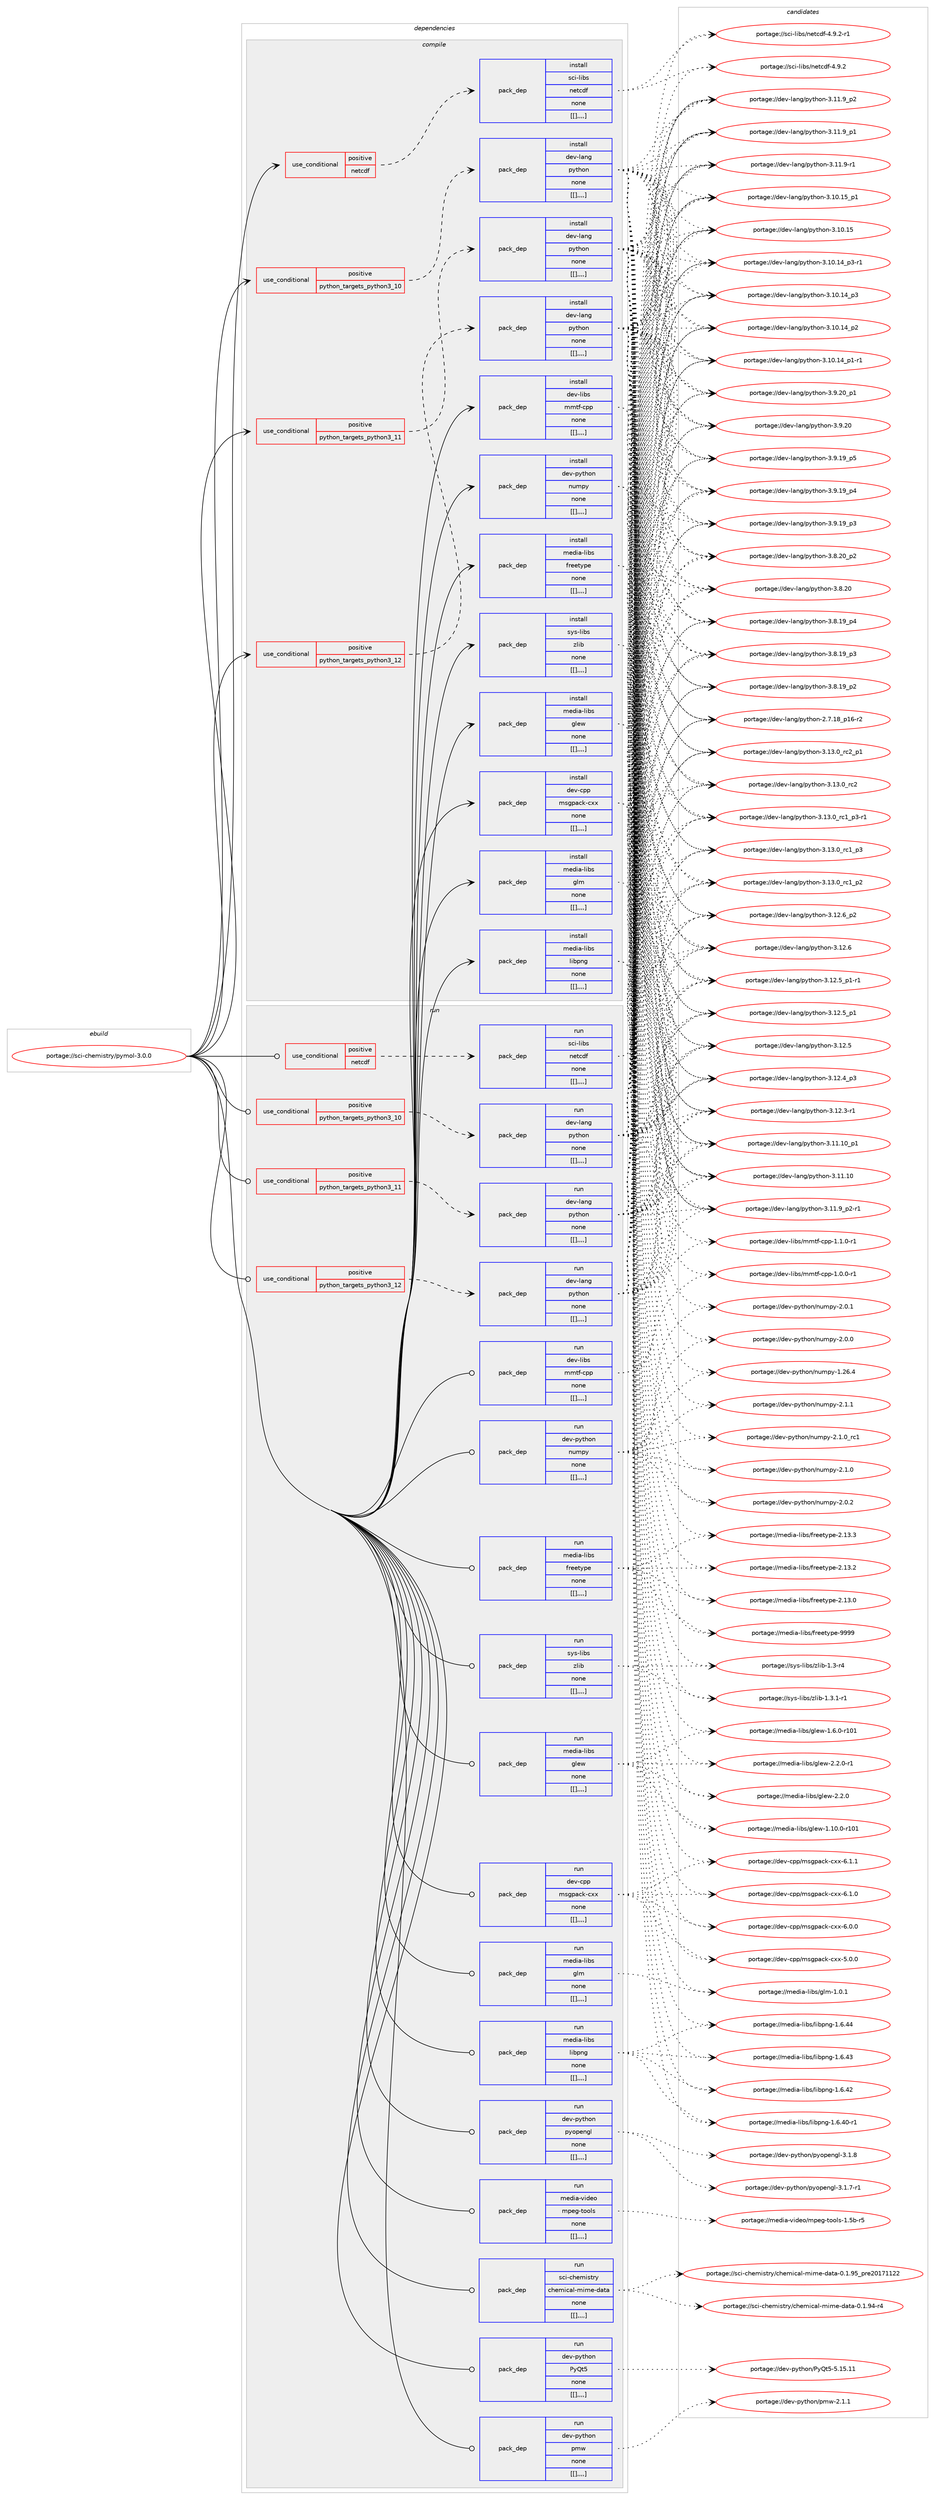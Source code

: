 digraph prolog {

# *************
# Graph options
# *************

newrank=true;
concentrate=true;
compound=true;
graph [rankdir=LR,fontname=Helvetica,fontsize=10,ranksep=1.5];#, ranksep=2.5, nodesep=0.2];
edge  [arrowhead=vee];
node  [fontname=Helvetica,fontsize=10];

# **********
# The ebuild
# **********

subgraph cluster_leftcol {
color=gray;
label=<<i>ebuild</i>>;
id [label="portage://sci-chemistry/pymol-3.0.0", color=red, width=4, href="../sci-chemistry/pymol-3.0.0.svg"];
}

# ****************
# The dependencies
# ****************

subgraph cluster_midcol {
color=gray;
label=<<i>dependencies</i>>;
subgraph cluster_compile {
fillcolor="#eeeeee";
style=filled;
label=<<i>compile</i>>;
subgraph cond107881 {
dependency403854 [label=<<TABLE BORDER="0" CELLBORDER="1" CELLSPACING="0" CELLPADDING="4"><TR><TD ROWSPAN="3" CELLPADDING="10">use_conditional</TD></TR><TR><TD>positive</TD></TR><TR><TD>netcdf</TD></TR></TABLE>>, shape=none, color=red];
subgraph pack293119 {
dependency403855 [label=<<TABLE BORDER="0" CELLBORDER="1" CELLSPACING="0" CELLPADDING="4" WIDTH="220"><TR><TD ROWSPAN="6" CELLPADDING="30">pack_dep</TD></TR><TR><TD WIDTH="110">install</TD></TR><TR><TD>sci-libs</TD></TR><TR><TD>netcdf</TD></TR><TR><TD>none</TD></TR><TR><TD>[[],,,,]</TD></TR></TABLE>>, shape=none, color=blue];
}
dependency403854:e -> dependency403855:w [weight=20,style="dashed",arrowhead="vee"];
}
id:e -> dependency403854:w [weight=20,style="solid",arrowhead="vee"];
subgraph cond107882 {
dependency403856 [label=<<TABLE BORDER="0" CELLBORDER="1" CELLSPACING="0" CELLPADDING="4"><TR><TD ROWSPAN="3" CELLPADDING="10">use_conditional</TD></TR><TR><TD>positive</TD></TR><TR><TD>python_targets_python3_10</TD></TR></TABLE>>, shape=none, color=red];
subgraph pack293120 {
dependency403857 [label=<<TABLE BORDER="0" CELLBORDER="1" CELLSPACING="0" CELLPADDING="4" WIDTH="220"><TR><TD ROWSPAN="6" CELLPADDING="30">pack_dep</TD></TR><TR><TD WIDTH="110">install</TD></TR><TR><TD>dev-lang</TD></TR><TR><TD>python</TD></TR><TR><TD>none</TD></TR><TR><TD>[[],,,,]</TD></TR></TABLE>>, shape=none, color=blue];
}
dependency403856:e -> dependency403857:w [weight=20,style="dashed",arrowhead="vee"];
}
id:e -> dependency403856:w [weight=20,style="solid",arrowhead="vee"];
subgraph cond107883 {
dependency403858 [label=<<TABLE BORDER="0" CELLBORDER="1" CELLSPACING="0" CELLPADDING="4"><TR><TD ROWSPAN="3" CELLPADDING="10">use_conditional</TD></TR><TR><TD>positive</TD></TR><TR><TD>python_targets_python3_11</TD></TR></TABLE>>, shape=none, color=red];
subgraph pack293121 {
dependency403859 [label=<<TABLE BORDER="0" CELLBORDER="1" CELLSPACING="0" CELLPADDING="4" WIDTH="220"><TR><TD ROWSPAN="6" CELLPADDING="30">pack_dep</TD></TR><TR><TD WIDTH="110">install</TD></TR><TR><TD>dev-lang</TD></TR><TR><TD>python</TD></TR><TR><TD>none</TD></TR><TR><TD>[[],,,,]</TD></TR></TABLE>>, shape=none, color=blue];
}
dependency403858:e -> dependency403859:w [weight=20,style="dashed",arrowhead="vee"];
}
id:e -> dependency403858:w [weight=20,style="solid",arrowhead="vee"];
subgraph cond107884 {
dependency403860 [label=<<TABLE BORDER="0" CELLBORDER="1" CELLSPACING="0" CELLPADDING="4"><TR><TD ROWSPAN="3" CELLPADDING="10">use_conditional</TD></TR><TR><TD>positive</TD></TR><TR><TD>python_targets_python3_12</TD></TR></TABLE>>, shape=none, color=red];
subgraph pack293122 {
dependency403861 [label=<<TABLE BORDER="0" CELLBORDER="1" CELLSPACING="0" CELLPADDING="4" WIDTH="220"><TR><TD ROWSPAN="6" CELLPADDING="30">pack_dep</TD></TR><TR><TD WIDTH="110">install</TD></TR><TR><TD>dev-lang</TD></TR><TR><TD>python</TD></TR><TR><TD>none</TD></TR><TR><TD>[[],,,,]</TD></TR></TABLE>>, shape=none, color=blue];
}
dependency403860:e -> dependency403861:w [weight=20,style="dashed",arrowhead="vee"];
}
id:e -> dependency403860:w [weight=20,style="solid",arrowhead="vee"];
subgraph pack293123 {
dependency403862 [label=<<TABLE BORDER="0" CELLBORDER="1" CELLSPACING="0" CELLPADDING="4" WIDTH="220"><TR><TD ROWSPAN="6" CELLPADDING="30">pack_dep</TD></TR><TR><TD WIDTH="110">install</TD></TR><TR><TD>dev-cpp</TD></TR><TR><TD>msgpack-cxx</TD></TR><TR><TD>none</TD></TR><TR><TD>[[],,,,]</TD></TR></TABLE>>, shape=none, color=blue];
}
id:e -> dependency403862:w [weight=20,style="solid",arrowhead="vee"];
subgraph pack293124 {
dependency403863 [label=<<TABLE BORDER="0" CELLBORDER="1" CELLSPACING="0" CELLPADDING="4" WIDTH="220"><TR><TD ROWSPAN="6" CELLPADDING="30">pack_dep</TD></TR><TR><TD WIDTH="110">install</TD></TR><TR><TD>dev-libs</TD></TR><TR><TD>mmtf-cpp</TD></TR><TR><TD>none</TD></TR><TR><TD>[[],,,,]</TD></TR></TABLE>>, shape=none, color=blue];
}
id:e -> dependency403863:w [weight=20,style="solid",arrowhead="vee"];
subgraph pack293125 {
dependency403864 [label=<<TABLE BORDER="0" CELLBORDER="1" CELLSPACING="0" CELLPADDING="4" WIDTH="220"><TR><TD ROWSPAN="6" CELLPADDING="30">pack_dep</TD></TR><TR><TD WIDTH="110">install</TD></TR><TR><TD>dev-python</TD></TR><TR><TD>numpy</TD></TR><TR><TD>none</TD></TR><TR><TD>[[],,,,]</TD></TR></TABLE>>, shape=none, color=blue];
}
id:e -> dependency403864:w [weight=20,style="solid",arrowhead="vee"];
subgraph pack293126 {
dependency403865 [label=<<TABLE BORDER="0" CELLBORDER="1" CELLSPACING="0" CELLPADDING="4" WIDTH="220"><TR><TD ROWSPAN="6" CELLPADDING="30">pack_dep</TD></TR><TR><TD WIDTH="110">install</TD></TR><TR><TD>media-libs</TD></TR><TR><TD>freetype</TD></TR><TR><TD>none</TD></TR><TR><TD>[[],,,,]</TD></TR></TABLE>>, shape=none, color=blue];
}
id:e -> dependency403865:w [weight=20,style="solid",arrowhead="vee"];
subgraph pack293127 {
dependency403866 [label=<<TABLE BORDER="0" CELLBORDER="1" CELLSPACING="0" CELLPADDING="4" WIDTH="220"><TR><TD ROWSPAN="6" CELLPADDING="30">pack_dep</TD></TR><TR><TD WIDTH="110">install</TD></TR><TR><TD>media-libs</TD></TR><TR><TD>glew</TD></TR><TR><TD>none</TD></TR><TR><TD>[[],,,,]</TD></TR></TABLE>>, shape=none, color=blue];
}
id:e -> dependency403866:w [weight=20,style="solid",arrowhead="vee"];
subgraph pack293128 {
dependency403867 [label=<<TABLE BORDER="0" CELLBORDER="1" CELLSPACING="0" CELLPADDING="4" WIDTH="220"><TR><TD ROWSPAN="6" CELLPADDING="30">pack_dep</TD></TR><TR><TD WIDTH="110">install</TD></TR><TR><TD>media-libs</TD></TR><TR><TD>glm</TD></TR><TR><TD>none</TD></TR><TR><TD>[[],,,,]</TD></TR></TABLE>>, shape=none, color=blue];
}
id:e -> dependency403867:w [weight=20,style="solid",arrowhead="vee"];
subgraph pack293129 {
dependency403868 [label=<<TABLE BORDER="0" CELLBORDER="1" CELLSPACING="0" CELLPADDING="4" WIDTH="220"><TR><TD ROWSPAN="6" CELLPADDING="30">pack_dep</TD></TR><TR><TD WIDTH="110">install</TD></TR><TR><TD>media-libs</TD></TR><TR><TD>libpng</TD></TR><TR><TD>none</TD></TR><TR><TD>[[],,,,]</TD></TR></TABLE>>, shape=none, color=blue];
}
id:e -> dependency403868:w [weight=20,style="solid",arrowhead="vee"];
subgraph pack293130 {
dependency403869 [label=<<TABLE BORDER="0" CELLBORDER="1" CELLSPACING="0" CELLPADDING="4" WIDTH="220"><TR><TD ROWSPAN="6" CELLPADDING="30">pack_dep</TD></TR><TR><TD WIDTH="110">install</TD></TR><TR><TD>sys-libs</TD></TR><TR><TD>zlib</TD></TR><TR><TD>none</TD></TR><TR><TD>[[],,,,]</TD></TR></TABLE>>, shape=none, color=blue];
}
id:e -> dependency403869:w [weight=20,style="solid",arrowhead="vee"];
}
subgraph cluster_compileandrun {
fillcolor="#eeeeee";
style=filled;
label=<<i>compile and run</i>>;
}
subgraph cluster_run {
fillcolor="#eeeeee";
style=filled;
label=<<i>run</i>>;
subgraph cond107885 {
dependency403870 [label=<<TABLE BORDER="0" CELLBORDER="1" CELLSPACING="0" CELLPADDING="4"><TR><TD ROWSPAN="3" CELLPADDING="10">use_conditional</TD></TR><TR><TD>positive</TD></TR><TR><TD>netcdf</TD></TR></TABLE>>, shape=none, color=red];
subgraph pack293131 {
dependency403871 [label=<<TABLE BORDER="0" CELLBORDER="1" CELLSPACING="0" CELLPADDING="4" WIDTH="220"><TR><TD ROWSPAN="6" CELLPADDING="30">pack_dep</TD></TR><TR><TD WIDTH="110">run</TD></TR><TR><TD>sci-libs</TD></TR><TR><TD>netcdf</TD></TR><TR><TD>none</TD></TR><TR><TD>[[],,,,]</TD></TR></TABLE>>, shape=none, color=blue];
}
dependency403870:e -> dependency403871:w [weight=20,style="dashed",arrowhead="vee"];
}
id:e -> dependency403870:w [weight=20,style="solid",arrowhead="odot"];
subgraph cond107886 {
dependency403872 [label=<<TABLE BORDER="0" CELLBORDER="1" CELLSPACING="0" CELLPADDING="4"><TR><TD ROWSPAN="3" CELLPADDING="10">use_conditional</TD></TR><TR><TD>positive</TD></TR><TR><TD>python_targets_python3_10</TD></TR></TABLE>>, shape=none, color=red];
subgraph pack293132 {
dependency403873 [label=<<TABLE BORDER="0" CELLBORDER="1" CELLSPACING="0" CELLPADDING="4" WIDTH="220"><TR><TD ROWSPAN="6" CELLPADDING="30">pack_dep</TD></TR><TR><TD WIDTH="110">run</TD></TR><TR><TD>dev-lang</TD></TR><TR><TD>python</TD></TR><TR><TD>none</TD></TR><TR><TD>[[],,,,]</TD></TR></TABLE>>, shape=none, color=blue];
}
dependency403872:e -> dependency403873:w [weight=20,style="dashed",arrowhead="vee"];
}
id:e -> dependency403872:w [weight=20,style="solid",arrowhead="odot"];
subgraph cond107887 {
dependency403874 [label=<<TABLE BORDER="0" CELLBORDER="1" CELLSPACING="0" CELLPADDING="4"><TR><TD ROWSPAN="3" CELLPADDING="10">use_conditional</TD></TR><TR><TD>positive</TD></TR><TR><TD>python_targets_python3_11</TD></TR></TABLE>>, shape=none, color=red];
subgraph pack293133 {
dependency403875 [label=<<TABLE BORDER="0" CELLBORDER="1" CELLSPACING="0" CELLPADDING="4" WIDTH="220"><TR><TD ROWSPAN="6" CELLPADDING="30">pack_dep</TD></TR><TR><TD WIDTH="110">run</TD></TR><TR><TD>dev-lang</TD></TR><TR><TD>python</TD></TR><TR><TD>none</TD></TR><TR><TD>[[],,,,]</TD></TR></TABLE>>, shape=none, color=blue];
}
dependency403874:e -> dependency403875:w [weight=20,style="dashed",arrowhead="vee"];
}
id:e -> dependency403874:w [weight=20,style="solid",arrowhead="odot"];
subgraph cond107888 {
dependency403876 [label=<<TABLE BORDER="0" CELLBORDER="1" CELLSPACING="0" CELLPADDING="4"><TR><TD ROWSPAN="3" CELLPADDING="10">use_conditional</TD></TR><TR><TD>positive</TD></TR><TR><TD>python_targets_python3_12</TD></TR></TABLE>>, shape=none, color=red];
subgraph pack293134 {
dependency403877 [label=<<TABLE BORDER="0" CELLBORDER="1" CELLSPACING="0" CELLPADDING="4" WIDTH="220"><TR><TD ROWSPAN="6" CELLPADDING="30">pack_dep</TD></TR><TR><TD WIDTH="110">run</TD></TR><TR><TD>dev-lang</TD></TR><TR><TD>python</TD></TR><TR><TD>none</TD></TR><TR><TD>[[],,,,]</TD></TR></TABLE>>, shape=none, color=blue];
}
dependency403876:e -> dependency403877:w [weight=20,style="dashed",arrowhead="vee"];
}
id:e -> dependency403876:w [weight=20,style="solid",arrowhead="odot"];
subgraph pack293135 {
dependency403878 [label=<<TABLE BORDER="0" CELLBORDER="1" CELLSPACING="0" CELLPADDING="4" WIDTH="220"><TR><TD ROWSPAN="6" CELLPADDING="30">pack_dep</TD></TR><TR><TD WIDTH="110">run</TD></TR><TR><TD>dev-cpp</TD></TR><TR><TD>msgpack-cxx</TD></TR><TR><TD>none</TD></TR><TR><TD>[[],,,,]</TD></TR></TABLE>>, shape=none, color=blue];
}
id:e -> dependency403878:w [weight=20,style="solid",arrowhead="odot"];
subgraph pack293136 {
dependency403879 [label=<<TABLE BORDER="0" CELLBORDER="1" CELLSPACING="0" CELLPADDING="4" WIDTH="220"><TR><TD ROWSPAN="6" CELLPADDING="30">pack_dep</TD></TR><TR><TD WIDTH="110">run</TD></TR><TR><TD>dev-libs</TD></TR><TR><TD>mmtf-cpp</TD></TR><TR><TD>none</TD></TR><TR><TD>[[],,,,]</TD></TR></TABLE>>, shape=none, color=blue];
}
id:e -> dependency403879:w [weight=20,style="solid",arrowhead="odot"];
subgraph pack293137 {
dependency403880 [label=<<TABLE BORDER="0" CELLBORDER="1" CELLSPACING="0" CELLPADDING="4" WIDTH="220"><TR><TD ROWSPAN="6" CELLPADDING="30">pack_dep</TD></TR><TR><TD WIDTH="110">run</TD></TR><TR><TD>dev-python</TD></TR><TR><TD>PyQt5</TD></TR><TR><TD>none</TD></TR><TR><TD>[[],,,,]</TD></TR></TABLE>>, shape=none, color=blue];
}
id:e -> dependency403880:w [weight=20,style="solid",arrowhead="odot"];
subgraph pack293138 {
dependency403881 [label=<<TABLE BORDER="0" CELLBORDER="1" CELLSPACING="0" CELLPADDING="4" WIDTH="220"><TR><TD ROWSPAN="6" CELLPADDING="30">pack_dep</TD></TR><TR><TD WIDTH="110">run</TD></TR><TR><TD>dev-python</TD></TR><TR><TD>numpy</TD></TR><TR><TD>none</TD></TR><TR><TD>[[],,,,]</TD></TR></TABLE>>, shape=none, color=blue];
}
id:e -> dependency403881:w [weight=20,style="solid",arrowhead="odot"];
subgraph pack293139 {
dependency403882 [label=<<TABLE BORDER="0" CELLBORDER="1" CELLSPACING="0" CELLPADDING="4" WIDTH="220"><TR><TD ROWSPAN="6" CELLPADDING="30">pack_dep</TD></TR><TR><TD WIDTH="110">run</TD></TR><TR><TD>dev-python</TD></TR><TR><TD>pmw</TD></TR><TR><TD>none</TD></TR><TR><TD>[[],,,,]</TD></TR></TABLE>>, shape=none, color=blue];
}
id:e -> dependency403882:w [weight=20,style="solid",arrowhead="odot"];
subgraph pack293140 {
dependency403883 [label=<<TABLE BORDER="0" CELLBORDER="1" CELLSPACING="0" CELLPADDING="4" WIDTH="220"><TR><TD ROWSPAN="6" CELLPADDING="30">pack_dep</TD></TR><TR><TD WIDTH="110">run</TD></TR><TR><TD>dev-python</TD></TR><TR><TD>pyopengl</TD></TR><TR><TD>none</TD></TR><TR><TD>[[],,,,]</TD></TR></TABLE>>, shape=none, color=blue];
}
id:e -> dependency403883:w [weight=20,style="solid",arrowhead="odot"];
subgraph pack293141 {
dependency403884 [label=<<TABLE BORDER="0" CELLBORDER="1" CELLSPACING="0" CELLPADDING="4" WIDTH="220"><TR><TD ROWSPAN="6" CELLPADDING="30">pack_dep</TD></TR><TR><TD WIDTH="110">run</TD></TR><TR><TD>media-libs</TD></TR><TR><TD>freetype</TD></TR><TR><TD>none</TD></TR><TR><TD>[[],,,,]</TD></TR></TABLE>>, shape=none, color=blue];
}
id:e -> dependency403884:w [weight=20,style="solid",arrowhead="odot"];
subgraph pack293142 {
dependency403885 [label=<<TABLE BORDER="0" CELLBORDER="1" CELLSPACING="0" CELLPADDING="4" WIDTH="220"><TR><TD ROWSPAN="6" CELLPADDING="30">pack_dep</TD></TR><TR><TD WIDTH="110">run</TD></TR><TR><TD>media-libs</TD></TR><TR><TD>glew</TD></TR><TR><TD>none</TD></TR><TR><TD>[[],,,,]</TD></TR></TABLE>>, shape=none, color=blue];
}
id:e -> dependency403885:w [weight=20,style="solid",arrowhead="odot"];
subgraph pack293143 {
dependency403886 [label=<<TABLE BORDER="0" CELLBORDER="1" CELLSPACING="0" CELLPADDING="4" WIDTH="220"><TR><TD ROWSPAN="6" CELLPADDING="30">pack_dep</TD></TR><TR><TD WIDTH="110">run</TD></TR><TR><TD>media-libs</TD></TR><TR><TD>glm</TD></TR><TR><TD>none</TD></TR><TR><TD>[[],,,,]</TD></TR></TABLE>>, shape=none, color=blue];
}
id:e -> dependency403886:w [weight=20,style="solid",arrowhead="odot"];
subgraph pack293144 {
dependency403887 [label=<<TABLE BORDER="0" CELLBORDER="1" CELLSPACING="0" CELLPADDING="4" WIDTH="220"><TR><TD ROWSPAN="6" CELLPADDING="30">pack_dep</TD></TR><TR><TD WIDTH="110">run</TD></TR><TR><TD>media-libs</TD></TR><TR><TD>libpng</TD></TR><TR><TD>none</TD></TR><TR><TD>[[],,,,]</TD></TR></TABLE>>, shape=none, color=blue];
}
id:e -> dependency403887:w [weight=20,style="solid",arrowhead="odot"];
subgraph pack293145 {
dependency403888 [label=<<TABLE BORDER="0" CELLBORDER="1" CELLSPACING="0" CELLPADDING="4" WIDTH="220"><TR><TD ROWSPAN="6" CELLPADDING="30">pack_dep</TD></TR><TR><TD WIDTH="110">run</TD></TR><TR><TD>media-video</TD></TR><TR><TD>mpeg-tools</TD></TR><TR><TD>none</TD></TR><TR><TD>[[],,,,]</TD></TR></TABLE>>, shape=none, color=blue];
}
id:e -> dependency403888:w [weight=20,style="solid",arrowhead="odot"];
subgraph pack293146 {
dependency403889 [label=<<TABLE BORDER="0" CELLBORDER="1" CELLSPACING="0" CELLPADDING="4" WIDTH="220"><TR><TD ROWSPAN="6" CELLPADDING="30">pack_dep</TD></TR><TR><TD WIDTH="110">run</TD></TR><TR><TD>sci-chemistry</TD></TR><TR><TD>chemical-mime-data</TD></TR><TR><TD>none</TD></TR><TR><TD>[[],,,,]</TD></TR></TABLE>>, shape=none, color=blue];
}
id:e -> dependency403889:w [weight=20,style="solid",arrowhead="odot"];
subgraph pack293147 {
dependency403890 [label=<<TABLE BORDER="0" CELLBORDER="1" CELLSPACING="0" CELLPADDING="4" WIDTH="220"><TR><TD ROWSPAN="6" CELLPADDING="30">pack_dep</TD></TR><TR><TD WIDTH="110">run</TD></TR><TR><TD>sys-libs</TD></TR><TR><TD>zlib</TD></TR><TR><TD>none</TD></TR><TR><TD>[[],,,,]</TD></TR></TABLE>>, shape=none, color=blue];
}
id:e -> dependency403890:w [weight=20,style="solid",arrowhead="odot"];
}
}

# **************
# The candidates
# **************

subgraph cluster_choices {
rank=same;
color=gray;
label=<<i>candidates</i>>;

subgraph choice293119 {
color=black;
nodesep=1;
choice11599105451081059811547110101116991001024552465746504511449 [label="portage://sci-libs/netcdf-4.9.2-r1", color=red, width=4,href="../sci-libs/netcdf-4.9.2-r1.svg"];
choice1159910545108105981154711010111699100102455246574650 [label="portage://sci-libs/netcdf-4.9.2", color=red, width=4,href="../sci-libs/netcdf-4.9.2.svg"];
dependency403855:e -> choice11599105451081059811547110101116991001024552465746504511449:w [style=dotted,weight="100"];
dependency403855:e -> choice1159910545108105981154711010111699100102455246574650:w [style=dotted,weight="100"];
}
subgraph choice293120 {
color=black;
nodesep=1;
choice100101118451089711010347112121116104111110455146495146489511499509511249 [label="portage://dev-lang/python-3.13.0_rc2_p1", color=red, width=4,href="../dev-lang/python-3.13.0_rc2_p1.svg"];
choice10010111845108971101034711212111610411111045514649514648951149950 [label="portage://dev-lang/python-3.13.0_rc2", color=red, width=4,href="../dev-lang/python-3.13.0_rc2.svg"];
choice1001011184510897110103471121211161041111104551464951464895114994995112514511449 [label="portage://dev-lang/python-3.13.0_rc1_p3-r1", color=red, width=4,href="../dev-lang/python-3.13.0_rc1_p3-r1.svg"];
choice100101118451089711010347112121116104111110455146495146489511499499511251 [label="portage://dev-lang/python-3.13.0_rc1_p3", color=red, width=4,href="../dev-lang/python-3.13.0_rc1_p3.svg"];
choice100101118451089711010347112121116104111110455146495146489511499499511250 [label="portage://dev-lang/python-3.13.0_rc1_p2", color=red, width=4,href="../dev-lang/python-3.13.0_rc1_p2.svg"];
choice100101118451089711010347112121116104111110455146495046549511250 [label="portage://dev-lang/python-3.12.6_p2", color=red, width=4,href="../dev-lang/python-3.12.6_p2.svg"];
choice10010111845108971101034711212111610411111045514649504654 [label="portage://dev-lang/python-3.12.6", color=red, width=4,href="../dev-lang/python-3.12.6.svg"];
choice1001011184510897110103471121211161041111104551464950465395112494511449 [label="portage://dev-lang/python-3.12.5_p1-r1", color=red, width=4,href="../dev-lang/python-3.12.5_p1-r1.svg"];
choice100101118451089711010347112121116104111110455146495046539511249 [label="portage://dev-lang/python-3.12.5_p1", color=red, width=4,href="../dev-lang/python-3.12.5_p1.svg"];
choice10010111845108971101034711212111610411111045514649504653 [label="portage://dev-lang/python-3.12.5", color=red, width=4,href="../dev-lang/python-3.12.5.svg"];
choice100101118451089711010347112121116104111110455146495046529511251 [label="portage://dev-lang/python-3.12.4_p3", color=red, width=4,href="../dev-lang/python-3.12.4_p3.svg"];
choice100101118451089711010347112121116104111110455146495046514511449 [label="portage://dev-lang/python-3.12.3-r1", color=red, width=4,href="../dev-lang/python-3.12.3-r1.svg"];
choice10010111845108971101034711212111610411111045514649494649489511249 [label="portage://dev-lang/python-3.11.10_p1", color=red, width=4,href="../dev-lang/python-3.11.10_p1.svg"];
choice1001011184510897110103471121211161041111104551464949464948 [label="portage://dev-lang/python-3.11.10", color=red, width=4,href="../dev-lang/python-3.11.10.svg"];
choice1001011184510897110103471121211161041111104551464949465795112504511449 [label="portage://dev-lang/python-3.11.9_p2-r1", color=red, width=4,href="../dev-lang/python-3.11.9_p2-r1.svg"];
choice100101118451089711010347112121116104111110455146494946579511250 [label="portage://dev-lang/python-3.11.9_p2", color=red, width=4,href="../dev-lang/python-3.11.9_p2.svg"];
choice100101118451089711010347112121116104111110455146494946579511249 [label="portage://dev-lang/python-3.11.9_p1", color=red, width=4,href="../dev-lang/python-3.11.9_p1.svg"];
choice100101118451089711010347112121116104111110455146494946574511449 [label="portage://dev-lang/python-3.11.9-r1", color=red, width=4,href="../dev-lang/python-3.11.9-r1.svg"];
choice10010111845108971101034711212111610411111045514649484649539511249 [label="portage://dev-lang/python-3.10.15_p1", color=red, width=4,href="../dev-lang/python-3.10.15_p1.svg"];
choice1001011184510897110103471121211161041111104551464948464953 [label="portage://dev-lang/python-3.10.15", color=red, width=4,href="../dev-lang/python-3.10.15.svg"];
choice100101118451089711010347112121116104111110455146494846495295112514511449 [label="portage://dev-lang/python-3.10.14_p3-r1", color=red, width=4,href="../dev-lang/python-3.10.14_p3-r1.svg"];
choice10010111845108971101034711212111610411111045514649484649529511251 [label="portage://dev-lang/python-3.10.14_p3", color=red, width=4,href="../dev-lang/python-3.10.14_p3.svg"];
choice10010111845108971101034711212111610411111045514649484649529511250 [label="portage://dev-lang/python-3.10.14_p2", color=red, width=4,href="../dev-lang/python-3.10.14_p2.svg"];
choice100101118451089711010347112121116104111110455146494846495295112494511449 [label="portage://dev-lang/python-3.10.14_p1-r1", color=red, width=4,href="../dev-lang/python-3.10.14_p1-r1.svg"];
choice100101118451089711010347112121116104111110455146574650489511249 [label="portage://dev-lang/python-3.9.20_p1", color=red, width=4,href="../dev-lang/python-3.9.20_p1.svg"];
choice10010111845108971101034711212111610411111045514657465048 [label="portage://dev-lang/python-3.9.20", color=red, width=4,href="../dev-lang/python-3.9.20.svg"];
choice100101118451089711010347112121116104111110455146574649579511253 [label="portage://dev-lang/python-3.9.19_p5", color=red, width=4,href="../dev-lang/python-3.9.19_p5.svg"];
choice100101118451089711010347112121116104111110455146574649579511252 [label="portage://dev-lang/python-3.9.19_p4", color=red, width=4,href="../dev-lang/python-3.9.19_p4.svg"];
choice100101118451089711010347112121116104111110455146574649579511251 [label="portage://dev-lang/python-3.9.19_p3", color=red, width=4,href="../dev-lang/python-3.9.19_p3.svg"];
choice100101118451089711010347112121116104111110455146564650489511250 [label="portage://dev-lang/python-3.8.20_p2", color=red, width=4,href="../dev-lang/python-3.8.20_p2.svg"];
choice10010111845108971101034711212111610411111045514656465048 [label="portage://dev-lang/python-3.8.20", color=red, width=4,href="../dev-lang/python-3.8.20.svg"];
choice100101118451089711010347112121116104111110455146564649579511252 [label="portage://dev-lang/python-3.8.19_p4", color=red, width=4,href="../dev-lang/python-3.8.19_p4.svg"];
choice100101118451089711010347112121116104111110455146564649579511251 [label="portage://dev-lang/python-3.8.19_p3", color=red, width=4,href="../dev-lang/python-3.8.19_p3.svg"];
choice100101118451089711010347112121116104111110455146564649579511250 [label="portage://dev-lang/python-3.8.19_p2", color=red, width=4,href="../dev-lang/python-3.8.19_p2.svg"];
choice100101118451089711010347112121116104111110455046554649569511249544511450 [label="portage://dev-lang/python-2.7.18_p16-r2", color=red, width=4,href="../dev-lang/python-2.7.18_p16-r2.svg"];
dependency403857:e -> choice100101118451089711010347112121116104111110455146495146489511499509511249:w [style=dotted,weight="100"];
dependency403857:e -> choice10010111845108971101034711212111610411111045514649514648951149950:w [style=dotted,weight="100"];
dependency403857:e -> choice1001011184510897110103471121211161041111104551464951464895114994995112514511449:w [style=dotted,weight="100"];
dependency403857:e -> choice100101118451089711010347112121116104111110455146495146489511499499511251:w [style=dotted,weight="100"];
dependency403857:e -> choice100101118451089711010347112121116104111110455146495146489511499499511250:w [style=dotted,weight="100"];
dependency403857:e -> choice100101118451089711010347112121116104111110455146495046549511250:w [style=dotted,weight="100"];
dependency403857:e -> choice10010111845108971101034711212111610411111045514649504654:w [style=dotted,weight="100"];
dependency403857:e -> choice1001011184510897110103471121211161041111104551464950465395112494511449:w [style=dotted,weight="100"];
dependency403857:e -> choice100101118451089711010347112121116104111110455146495046539511249:w [style=dotted,weight="100"];
dependency403857:e -> choice10010111845108971101034711212111610411111045514649504653:w [style=dotted,weight="100"];
dependency403857:e -> choice100101118451089711010347112121116104111110455146495046529511251:w [style=dotted,weight="100"];
dependency403857:e -> choice100101118451089711010347112121116104111110455146495046514511449:w [style=dotted,weight="100"];
dependency403857:e -> choice10010111845108971101034711212111610411111045514649494649489511249:w [style=dotted,weight="100"];
dependency403857:e -> choice1001011184510897110103471121211161041111104551464949464948:w [style=dotted,weight="100"];
dependency403857:e -> choice1001011184510897110103471121211161041111104551464949465795112504511449:w [style=dotted,weight="100"];
dependency403857:e -> choice100101118451089711010347112121116104111110455146494946579511250:w [style=dotted,weight="100"];
dependency403857:e -> choice100101118451089711010347112121116104111110455146494946579511249:w [style=dotted,weight="100"];
dependency403857:e -> choice100101118451089711010347112121116104111110455146494946574511449:w [style=dotted,weight="100"];
dependency403857:e -> choice10010111845108971101034711212111610411111045514649484649539511249:w [style=dotted,weight="100"];
dependency403857:e -> choice1001011184510897110103471121211161041111104551464948464953:w [style=dotted,weight="100"];
dependency403857:e -> choice100101118451089711010347112121116104111110455146494846495295112514511449:w [style=dotted,weight="100"];
dependency403857:e -> choice10010111845108971101034711212111610411111045514649484649529511251:w [style=dotted,weight="100"];
dependency403857:e -> choice10010111845108971101034711212111610411111045514649484649529511250:w [style=dotted,weight="100"];
dependency403857:e -> choice100101118451089711010347112121116104111110455146494846495295112494511449:w [style=dotted,weight="100"];
dependency403857:e -> choice100101118451089711010347112121116104111110455146574650489511249:w [style=dotted,weight="100"];
dependency403857:e -> choice10010111845108971101034711212111610411111045514657465048:w [style=dotted,weight="100"];
dependency403857:e -> choice100101118451089711010347112121116104111110455146574649579511253:w [style=dotted,weight="100"];
dependency403857:e -> choice100101118451089711010347112121116104111110455146574649579511252:w [style=dotted,weight="100"];
dependency403857:e -> choice100101118451089711010347112121116104111110455146574649579511251:w [style=dotted,weight="100"];
dependency403857:e -> choice100101118451089711010347112121116104111110455146564650489511250:w [style=dotted,weight="100"];
dependency403857:e -> choice10010111845108971101034711212111610411111045514656465048:w [style=dotted,weight="100"];
dependency403857:e -> choice100101118451089711010347112121116104111110455146564649579511252:w [style=dotted,weight="100"];
dependency403857:e -> choice100101118451089711010347112121116104111110455146564649579511251:w [style=dotted,weight="100"];
dependency403857:e -> choice100101118451089711010347112121116104111110455146564649579511250:w [style=dotted,weight="100"];
dependency403857:e -> choice100101118451089711010347112121116104111110455046554649569511249544511450:w [style=dotted,weight="100"];
}
subgraph choice293121 {
color=black;
nodesep=1;
choice100101118451089711010347112121116104111110455146495146489511499509511249 [label="portage://dev-lang/python-3.13.0_rc2_p1", color=red, width=4,href="../dev-lang/python-3.13.0_rc2_p1.svg"];
choice10010111845108971101034711212111610411111045514649514648951149950 [label="portage://dev-lang/python-3.13.0_rc2", color=red, width=4,href="../dev-lang/python-3.13.0_rc2.svg"];
choice1001011184510897110103471121211161041111104551464951464895114994995112514511449 [label="portage://dev-lang/python-3.13.0_rc1_p3-r1", color=red, width=4,href="../dev-lang/python-3.13.0_rc1_p3-r1.svg"];
choice100101118451089711010347112121116104111110455146495146489511499499511251 [label="portage://dev-lang/python-3.13.0_rc1_p3", color=red, width=4,href="../dev-lang/python-3.13.0_rc1_p3.svg"];
choice100101118451089711010347112121116104111110455146495146489511499499511250 [label="portage://dev-lang/python-3.13.0_rc1_p2", color=red, width=4,href="../dev-lang/python-3.13.0_rc1_p2.svg"];
choice100101118451089711010347112121116104111110455146495046549511250 [label="portage://dev-lang/python-3.12.6_p2", color=red, width=4,href="../dev-lang/python-3.12.6_p2.svg"];
choice10010111845108971101034711212111610411111045514649504654 [label="portage://dev-lang/python-3.12.6", color=red, width=4,href="../dev-lang/python-3.12.6.svg"];
choice1001011184510897110103471121211161041111104551464950465395112494511449 [label="portage://dev-lang/python-3.12.5_p1-r1", color=red, width=4,href="../dev-lang/python-3.12.5_p1-r1.svg"];
choice100101118451089711010347112121116104111110455146495046539511249 [label="portage://dev-lang/python-3.12.5_p1", color=red, width=4,href="../dev-lang/python-3.12.5_p1.svg"];
choice10010111845108971101034711212111610411111045514649504653 [label="portage://dev-lang/python-3.12.5", color=red, width=4,href="../dev-lang/python-3.12.5.svg"];
choice100101118451089711010347112121116104111110455146495046529511251 [label="portage://dev-lang/python-3.12.4_p3", color=red, width=4,href="../dev-lang/python-3.12.4_p3.svg"];
choice100101118451089711010347112121116104111110455146495046514511449 [label="portage://dev-lang/python-3.12.3-r1", color=red, width=4,href="../dev-lang/python-3.12.3-r1.svg"];
choice10010111845108971101034711212111610411111045514649494649489511249 [label="portage://dev-lang/python-3.11.10_p1", color=red, width=4,href="../dev-lang/python-3.11.10_p1.svg"];
choice1001011184510897110103471121211161041111104551464949464948 [label="portage://dev-lang/python-3.11.10", color=red, width=4,href="../dev-lang/python-3.11.10.svg"];
choice1001011184510897110103471121211161041111104551464949465795112504511449 [label="portage://dev-lang/python-3.11.9_p2-r1", color=red, width=4,href="../dev-lang/python-3.11.9_p2-r1.svg"];
choice100101118451089711010347112121116104111110455146494946579511250 [label="portage://dev-lang/python-3.11.9_p2", color=red, width=4,href="../dev-lang/python-3.11.9_p2.svg"];
choice100101118451089711010347112121116104111110455146494946579511249 [label="portage://dev-lang/python-3.11.9_p1", color=red, width=4,href="../dev-lang/python-3.11.9_p1.svg"];
choice100101118451089711010347112121116104111110455146494946574511449 [label="portage://dev-lang/python-3.11.9-r1", color=red, width=4,href="../dev-lang/python-3.11.9-r1.svg"];
choice10010111845108971101034711212111610411111045514649484649539511249 [label="portage://dev-lang/python-3.10.15_p1", color=red, width=4,href="../dev-lang/python-3.10.15_p1.svg"];
choice1001011184510897110103471121211161041111104551464948464953 [label="portage://dev-lang/python-3.10.15", color=red, width=4,href="../dev-lang/python-3.10.15.svg"];
choice100101118451089711010347112121116104111110455146494846495295112514511449 [label="portage://dev-lang/python-3.10.14_p3-r1", color=red, width=4,href="../dev-lang/python-3.10.14_p3-r1.svg"];
choice10010111845108971101034711212111610411111045514649484649529511251 [label="portage://dev-lang/python-3.10.14_p3", color=red, width=4,href="../dev-lang/python-3.10.14_p3.svg"];
choice10010111845108971101034711212111610411111045514649484649529511250 [label="portage://dev-lang/python-3.10.14_p2", color=red, width=4,href="../dev-lang/python-3.10.14_p2.svg"];
choice100101118451089711010347112121116104111110455146494846495295112494511449 [label="portage://dev-lang/python-3.10.14_p1-r1", color=red, width=4,href="../dev-lang/python-3.10.14_p1-r1.svg"];
choice100101118451089711010347112121116104111110455146574650489511249 [label="portage://dev-lang/python-3.9.20_p1", color=red, width=4,href="../dev-lang/python-3.9.20_p1.svg"];
choice10010111845108971101034711212111610411111045514657465048 [label="portage://dev-lang/python-3.9.20", color=red, width=4,href="../dev-lang/python-3.9.20.svg"];
choice100101118451089711010347112121116104111110455146574649579511253 [label="portage://dev-lang/python-3.9.19_p5", color=red, width=4,href="../dev-lang/python-3.9.19_p5.svg"];
choice100101118451089711010347112121116104111110455146574649579511252 [label="portage://dev-lang/python-3.9.19_p4", color=red, width=4,href="../dev-lang/python-3.9.19_p4.svg"];
choice100101118451089711010347112121116104111110455146574649579511251 [label="portage://dev-lang/python-3.9.19_p3", color=red, width=4,href="../dev-lang/python-3.9.19_p3.svg"];
choice100101118451089711010347112121116104111110455146564650489511250 [label="portage://dev-lang/python-3.8.20_p2", color=red, width=4,href="../dev-lang/python-3.8.20_p2.svg"];
choice10010111845108971101034711212111610411111045514656465048 [label="portage://dev-lang/python-3.8.20", color=red, width=4,href="../dev-lang/python-3.8.20.svg"];
choice100101118451089711010347112121116104111110455146564649579511252 [label="portage://dev-lang/python-3.8.19_p4", color=red, width=4,href="../dev-lang/python-3.8.19_p4.svg"];
choice100101118451089711010347112121116104111110455146564649579511251 [label="portage://dev-lang/python-3.8.19_p3", color=red, width=4,href="../dev-lang/python-3.8.19_p3.svg"];
choice100101118451089711010347112121116104111110455146564649579511250 [label="portage://dev-lang/python-3.8.19_p2", color=red, width=4,href="../dev-lang/python-3.8.19_p2.svg"];
choice100101118451089711010347112121116104111110455046554649569511249544511450 [label="portage://dev-lang/python-2.7.18_p16-r2", color=red, width=4,href="../dev-lang/python-2.7.18_p16-r2.svg"];
dependency403859:e -> choice100101118451089711010347112121116104111110455146495146489511499509511249:w [style=dotted,weight="100"];
dependency403859:e -> choice10010111845108971101034711212111610411111045514649514648951149950:w [style=dotted,weight="100"];
dependency403859:e -> choice1001011184510897110103471121211161041111104551464951464895114994995112514511449:w [style=dotted,weight="100"];
dependency403859:e -> choice100101118451089711010347112121116104111110455146495146489511499499511251:w [style=dotted,weight="100"];
dependency403859:e -> choice100101118451089711010347112121116104111110455146495146489511499499511250:w [style=dotted,weight="100"];
dependency403859:e -> choice100101118451089711010347112121116104111110455146495046549511250:w [style=dotted,weight="100"];
dependency403859:e -> choice10010111845108971101034711212111610411111045514649504654:w [style=dotted,weight="100"];
dependency403859:e -> choice1001011184510897110103471121211161041111104551464950465395112494511449:w [style=dotted,weight="100"];
dependency403859:e -> choice100101118451089711010347112121116104111110455146495046539511249:w [style=dotted,weight="100"];
dependency403859:e -> choice10010111845108971101034711212111610411111045514649504653:w [style=dotted,weight="100"];
dependency403859:e -> choice100101118451089711010347112121116104111110455146495046529511251:w [style=dotted,weight="100"];
dependency403859:e -> choice100101118451089711010347112121116104111110455146495046514511449:w [style=dotted,weight="100"];
dependency403859:e -> choice10010111845108971101034711212111610411111045514649494649489511249:w [style=dotted,weight="100"];
dependency403859:e -> choice1001011184510897110103471121211161041111104551464949464948:w [style=dotted,weight="100"];
dependency403859:e -> choice1001011184510897110103471121211161041111104551464949465795112504511449:w [style=dotted,weight="100"];
dependency403859:e -> choice100101118451089711010347112121116104111110455146494946579511250:w [style=dotted,weight="100"];
dependency403859:e -> choice100101118451089711010347112121116104111110455146494946579511249:w [style=dotted,weight="100"];
dependency403859:e -> choice100101118451089711010347112121116104111110455146494946574511449:w [style=dotted,weight="100"];
dependency403859:e -> choice10010111845108971101034711212111610411111045514649484649539511249:w [style=dotted,weight="100"];
dependency403859:e -> choice1001011184510897110103471121211161041111104551464948464953:w [style=dotted,weight="100"];
dependency403859:e -> choice100101118451089711010347112121116104111110455146494846495295112514511449:w [style=dotted,weight="100"];
dependency403859:e -> choice10010111845108971101034711212111610411111045514649484649529511251:w [style=dotted,weight="100"];
dependency403859:e -> choice10010111845108971101034711212111610411111045514649484649529511250:w [style=dotted,weight="100"];
dependency403859:e -> choice100101118451089711010347112121116104111110455146494846495295112494511449:w [style=dotted,weight="100"];
dependency403859:e -> choice100101118451089711010347112121116104111110455146574650489511249:w [style=dotted,weight="100"];
dependency403859:e -> choice10010111845108971101034711212111610411111045514657465048:w [style=dotted,weight="100"];
dependency403859:e -> choice100101118451089711010347112121116104111110455146574649579511253:w [style=dotted,weight="100"];
dependency403859:e -> choice100101118451089711010347112121116104111110455146574649579511252:w [style=dotted,weight="100"];
dependency403859:e -> choice100101118451089711010347112121116104111110455146574649579511251:w [style=dotted,weight="100"];
dependency403859:e -> choice100101118451089711010347112121116104111110455146564650489511250:w [style=dotted,weight="100"];
dependency403859:e -> choice10010111845108971101034711212111610411111045514656465048:w [style=dotted,weight="100"];
dependency403859:e -> choice100101118451089711010347112121116104111110455146564649579511252:w [style=dotted,weight="100"];
dependency403859:e -> choice100101118451089711010347112121116104111110455146564649579511251:w [style=dotted,weight="100"];
dependency403859:e -> choice100101118451089711010347112121116104111110455146564649579511250:w [style=dotted,weight="100"];
dependency403859:e -> choice100101118451089711010347112121116104111110455046554649569511249544511450:w [style=dotted,weight="100"];
}
subgraph choice293122 {
color=black;
nodesep=1;
choice100101118451089711010347112121116104111110455146495146489511499509511249 [label="portage://dev-lang/python-3.13.0_rc2_p1", color=red, width=4,href="../dev-lang/python-3.13.0_rc2_p1.svg"];
choice10010111845108971101034711212111610411111045514649514648951149950 [label="portage://dev-lang/python-3.13.0_rc2", color=red, width=4,href="../dev-lang/python-3.13.0_rc2.svg"];
choice1001011184510897110103471121211161041111104551464951464895114994995112514511449 [label="portage://dev-lang/python-3.13.0_rc1_p3-r1", color=red, width=4,href="../dev-lang/python-3.13.0_rc1_p3-r1.svg"];
choice100101118451089711010347112121116104111110455146495146489511499499511251 [label="portage://dev-lang/python-3.13.0_rc1_p3", color=red, width=4,href="../dev-lang/python-3.13.0_rc1_p3.svg"];
choice100101118451089711010347112121116104111110455146495146489511499499511250 [label="portage://dev-lang/python-3.13.0_rc1_p2", color=red, width=4,href="../dev-lang/python-3.13.0_rc1_p2.svg"];
choice100101118451089711010347112121116104111110455146495046549511250 [label="portage://dev-lang/python-3.12.6_p2", color=red, width=4,href="../dev-lang/python-3.12.6_p2.svg"];
choice10010111845108971101034711212111610411111045514649504654 [label="portage://dev-lang/python-3.12.6", color=red, width=4,href="../dev-lang/python-3.12.6.svg"];
choice1001011184510897110103471121211161041111104551464950465395112494511449 [label="portage://dev-lang/python-3.12.5_p1-r1", color=red, width=4,href="../dev-lang/python-3.12.5_p1-r1.svg"];
choice100101118451089711010347112121116104111110455146495046539511249 [label="portage://dev-lang/python-3.12.5_p1", color=red, width=4,href="../dev-lang/python-3.12.5_p1.svg"];
choice10010111845108971101034711212111610411111045514649504653 [label="portage://dev-lang/python-3.12.5", color=red, width=4,href="../dev-lang/python-3.12.5.svg"];
choice100101118451089711010347112121116104111110455146495046529511251 [label="portage://dev-lang/python-3.12.4_p3", color=red, width=4,href="../dev-lang/python-3.12.4_p3.svg"];
choice100101118451089711010347112121116104111110455146495046514511449 [label="portage://dev-lang/python-3.12.3-r1", color=red, width=4,href="../dev-lang/python-3.12.3-r1.svg"];
choice10010111845108971101034711212111610411111045514649494649489511249 [label="portage://dev-lang/python-3.11.10_p1", color=red, width=4,href="../dev-lang/python-3.11.10_p1.svg"];
choice1001011184510897110103471121211161041111104551464949464948 [label="portage://dev-lang/python-3.11.10", color=red, width=4,href="../dev-lang/python-3.11.10.svg"];
choice1001011184510897110103471121211161041111104551464949465795112504511449 [label="portage://dev-lang/python-3.11.9_p2-r1", color=red, width=4,href="../dev-lang/python-3.11.9_p2-r1.svg"];
choice100101118451089711010347112121116104111110455146494946579511250 [label="portage://dev-lang/python-3.11.9_p2", color=red, width=4,href="../dev-lang/python-3.11.9_p2.svg"];
choice100101118451089711010347112121116104111110455146494946579511249 [label="portage://dev-lang/python-3.11.9_p1", color=red, width=4,href="../dev-lang/python-3.11.9_p1.svg"];
choice100101118451089711010347112121116104111110455146494946574511449 [label="portage://dev-lang/python-3.11.9-r1", color=red, width=4,href="../dev-lang/python-3.11.9-r1.svg"];
choice10010111845108971101034711212111610411111045514649484649539511249 [label="portage://dev-lang/python-3.10.15_p1", color=red, width=4,href="../dev-lang/python-3.10.15_p1.svg"];
choice1001011184510897110103471121211161041111104551464948464953 [label="portage://dev-lang/python-3.10.15", color=red, width=4,href="../dev-lang/python-3.10.15.svg"];
choice100101118451089711010347112121116104111110455146494846495295112514511449 [label="portage://dev-lang/python-3.10.14_p3-r1", color=red, width=4,href="../dev-lang/python-3.10.14_p3-r1.svg"];
choice10010111845108971101034711212111610411111045514649484649529511251 [label="portage://dev-lang/python-3.10.14_p3", color=red, width=4,href="../dev-lang/python-3.10.14_p3.svg"];
choice10010111845108971101034711212111610411111045514649484649529511250 [label="portage://dev-lang/python-3.10.14_p2", color=red, width=4,href="../dev-lang/python-3.10.14_p2.svg"];
choice100101118451089711010347112121116104111110455146494846495295112494511449 [label="portage://dev-lang/python-3.10.14_p1-r1", color=red, width=4,href="../dev-lang/python-3.10.14_p1-r1.svg"];
choice100101118451089711010347112121116104111110455146574650489511249 [label="portage://dev-lang/python-3.9.20_p1", color=red, width=4,href="../dev-lang/python-3.9.20_p1.svg"];
choice10010111845108971101034711212111610411111045514657465048 [label="portage://dev-lang/python-3.9.20", color=red, width=4,href="../dev-lang/python-3.9.20.svg"];
choice100101118451089711010347112121116104111110455146574649579511253 [label="portage://dev-lang/python-3.9.19_p5", color=red, width=4,href="../dev-lang/python-3.9.19_p5.svg"];
choice100101118451089711010347112121116104111110455146574649579511252 [label="portage://dev-lang/python-3.9.19_p4", color=red, width=4,href="../dev-lang/python-3.9.19_p4.svg"];
choice100101118451089711010347112121116104111110455146574649579511251 [label="portage://dev-lang/python-3.9.19_p3", color=red, width=4,href="../dev-lang/python-3.9.19_p3.svg"];
choice100101118451089711010347112121116104111110455146564650489511250 [label="portage://dev-lang/python-3.8.20_p2", color=red, width=4,href="../dev-lang/python-3.8.20_p2.svg"];
choice10010111845108971101034711212111610411111045514656465048 [label="portage://dev-lang/python-3.8.20", color=red, width=4,href="../dev-lang/python-3.8.20.svg"];
choice100101118451089711010347112121116104111110455146564649579511252 [label="portage://dev-lang/python-3.8.19_p4", color=red, width=4,href="../dev-lang/python-3.8.19_p4.svg"];
choice100101118451089711010347112121116104111110455146564649579511251 [label="portage://dev-lang/python-3.8.19_p3", color=red, width=4,href="../dev-lang/python-3.8.19_p3.svg"];
choice100101118451089711010347112121116104111110455146564649579511250 [label="portage://dev-lang/python-3.8.19_p2", color=red, width=4,href="../dev-lang/python-3.8.19_p2.svg"];
choice100101118451089711010347112121116104111110455046554649569511249544511450 [label="portage://dev-lang/python-2.7.18_p16-r2", color=red, width=4,href="../dev-lang/python-2.7.18_p16-r2.svg"];
dependency403861:e -> choice100101118451089711010347112121116104111110455146495146489511499509511249:w [style=dotted,weight="100"];
dependency403861:e -> choice10010111845108971101034711212111610411111045514649514648951149950:w [style=dotted,weight="100"];
dependency403861:e -> choice1001011184510897110103471121211161041111104551464951464895114994995112514511449:w [style=dotted,weight="100"];
dependency403861:e -> choice100101118451089711010347112121116104111110455146495146489511499499511251:w [style=dotted,weight="100"];
dependency403861:e -> choice100101118451089711010347112121116104111110455146495146489511499499511250:w [style=dotted,weight="100"];
dependency403861:e -> choice100101118451089711010347112121116104111110455146495046549511250:w [style=dotted,weight="100"];
dependency403861:e -> choice10010111845108971101034711212111610411111045514649504654:w [style=dotted,weight="100"];
dependency403861:e -> choice1001011184510897110103471121211161041111104551464950465395112494511449:w [style=dotted,weight="100"];
dependency403861:e -> choice100101118451089711010347112121116104111110455146495046539511249:w [style=dotted,weight="100"];
dependency403861:e -> choice10010111845108971101034711212111610411111045514649504653:w [style=dotted,weight="100"];
dependency403861:e -> choice100101118451089711010347112121116104111110455146495046529511251:w [style=dotted,weight="100"];
dependency403861:e -> choice100101118451089711010347112121116104111110455146495046514511449:w [style=dotted,weight="100"];
dependency403861:e -> choice10010111845108971101034711212111610411111045514649494649489511249:w [style=dotted,weight="100"];
dependency403861:e -> choice1001011184510897110103471121211161041111104551464949464948:w [style=dotted,weight="100"];
dependency403861:e -> choice1001011184510897110103471121211161041111104551464949465795112504511449:w [style=dotted,weight="100"];
dependency403861:e -> choice100101118451089711010347112121116104111110455146494946579511250:w [style=dotted,weight="100"];
dependency403861:e -> choice100101118451089711010347112121116104111110455146494946579511249:w [style=dotted,weight="100"];
dependency403861:e -> choice100101118451089711010347112121116104111110455146494946574511449:w [style=dotted,weight="100"];
dependency403861:e -> choice10010111845108971101034711212111610411111045514649484649539511249:w [style=dotted,weight="100"];
dependency403861:e -> choice1001011184510897110103471121211161041111104551464948464953:w [style=dotted,weight="100"];
dependency403861:e -> choice100101118451089711010347112121116104111110455146494846495295112514511449:w [style=dotted,weight="100"];
dependency403861:e -> choice10010111845108971101034711212111610411111045514649484649529511251:w [style=dotted,weight="100"];
dependency403861:e -> choice10010111845108971101034711212111610411111045514649484649529511250:w [style=dotted,weight="100"];
dependency403861:e -> choice100101118451089711010347112121116104111110455146494846495295112494511449:w [style=dotted,weight="100"];
dependency403861:e -> choice100101118451089711010347112121116104111110455146574650489511249:w [style=dotted,weight="100"];
dependency403861:e -> choice10010111845108971101034711212111610411111045514657465048:w [style=dotted,weight="100"];
dependency403861:e -> choice100101118451089711010347112121116104111110455146574649579511253:w [style=dotted,weight="100"];
dependency403861:e -> choice100101118451089711010347112121116104111110455146574649579511252:w [style=dotted,weight="100"];
dependency403861:e -> choice100101118451089711010347112121116104111110455146574649579511251:w [style=dotted,weight="100"];
dependency403861:e -> choice100101118451089711010347112121116104111110455146564650489511250:w [style=dotted,weight="100"];
dependency403861:e -> choice10010111845108971101034711212111610411111045514656465048:w [style=dotted,weight="100"];
dependency403861:e -> choice100101118451089711010347112121116104111110455146564649579511252:w [style=dotted,weight="100"];
dependency403861:e -> choice100101118451089711010347112121116104111110455146564649579511251:w [style=dotted,weight="100"];
dependency403861:e -> choice100101118451089711010347112121116104111110455146564649579511250:w [style=dotted,weight="100"];
dependency403861:e -> choice100101118451089711010347112121116104111110455046554649569511249544511450:w [style=dotted,weight="100"];
}
subgraph choice293123 {
color=black;
nodesep=1;
choice10010111845991121124710911510311297991074599120120455446494649 [label="portage://dev-cpp/msgpack-cxx-6.1.1", color=red, width=4,href="../dev-cpp/msgpack-cxx-6.1.1.svg"];
choice10010111845991121124710911510311297991074599120120455446494648 [label="portage://dev-cpp/msgpack-cxx-6.1.0", color=red, width=4,href="../dev-cpp/msgpack-cxx-6.1.0.svg"];
choice10010111845991121124710911510311297991074599120120455446484648 [label="portage://dev-cpp/msgpack-cxx-6.0.0", color=red, width=4,href="../dev-cpp/msgpack-cxx-6.0.0.svg"];
choice10010111845991121124710911510311297991074599120120455346484648 [label="portage://dev-cpp/msgpack-cxx-5.0.0", color=red, width=4,href="../dev-cpp/msgpack-cxx-5.0.0.svg"];
dependency403862:e -> choice10010111845991121124710911510311297991074599120120455446494649:w [style=dotted,weight="100"];
dependency403862:e -> choice10010111845991121124710911510311297991074599120120455446494648:w [style=dotted,weight="100"];
dependency403862:e -> choice10010111845991121124710911510311297991074599120120455446484648:w [style=dotted,weight="100"];
dependency403862:e -> choice10010111845991121124710911510311297991074599120120455346484648:w [style=dotted,weight="100"];
}
subgraph choice293124 {
color=black;
nodesep=1;
choice10010111845108105981154710910911610245991121124549464946484511449 [label="portage://dev-libs/mmtf-cpp-1.1.0-r1", color=red, width=4,href="../dev-libs/mmtf-cpp-1.1.0-r1.svg"];
choice10010111845108105981154710910911610245991121124549464846484511449 [label="portage://dev-libs/mmtf-cpp-1.0.0-r1", color=red, width=4,href="../dev-libs/mmtf-cpp-1.0.0-r1.svg"];
dependency403863:e -> choice10010111845108105981154710910911610245991121124549464946484511449:w [style=dotted,weight="100"];
dependency403863:e -> choice10010111845108105981154710910911610245991121124549464846484511449:w [style=dotted,weight="100"];
}
subgraph choice293125 {
color=black;
nodesep=1;
choice1001011184511212111610411111047110117109112121455046494649 [label="portage://dev-python/numpy-2.1.1", color=red, width=4,href="../dev-python/numpy-2.1.1.svg"];
choice1001011184511212111610411111047110117109112121455046494648951149949 [label="portage://dev-python/numpy-2.1.0_rc1", color=red, width=4,href="../dev-python/numpy-2.1.0_rc1.svg"];
choice1001011184511212111610411111047110117109112121455046494648 [label="portage://dev-python/numpy-2.1.0", color=red, width=4,href="../dev-python/numpy-2.1.0.svg"];
choice1001011184511212111610411111047110117109112121455046484650 [label="portage://dev-python/numpy-2.0.2", color=red, width=4,href="../dev-python/numpy-2.0.2.svg"];
choice1001011184511212111610411111047110117109112121455046484649 [label="portage://dev-python/numpy-2.0.1", color=red, width=4,href="../dev-python/numpy-2.0.1.svg"];
choice1001011184511212111610411111047110117109112121455046484648 [label="portage://dev-python/numpy-2.0.0", color=red, width=4,href="../dev-python/numpy-2.0.0.svg"];
choice100101118451121211161041111104711011710911212145494650544652 [label="portage://dev-python/numpy-1.26.4", color=red, width=4,href="../dev-python/numpy-1.26.4.svg"];
dependency403864:e -> choice1001011184511212111610411111047110117109112121455046494649:w [style=dotted,weight="100"];
dependency403864:e -> choice1001011184511212111610411111047110117109112121455046494648951149949:w [style=dotted,weight="100"];
dependency403864:e -> choice1001011184511212111610411111047110117109112121455046494648:w [style=dotted,weight="100"];
dependency403864:e -> choice1001011184511212111610411111047110117109112121455046484650:w [style=dotted,weight="100"];
dependency403864:e -> choice1001011184511212111610411111047110117109112121455046484649:w [style=dotted,weight="100"];
dependency403864:e -> choice1001011184511212111610411111047110117109112121455046484648:w [style=dotted,weight="100"];
dependency403864:e -> choice100101118451121211161041111104711011710911212145494650544652:w [style=dotted,weight="100"];
}
subgraph choice293126 {
color=black;
nodesep=1;
choice109101100105974510810598115471021141011011161211121014557575757 [label="portage://media-libs/freetype-9999", color=red, width=4,href="../media-libs/freetype-9999.svg"];
choice1091011001059745108105981154710211410110111612111210145504649514651 [label="portage://media-libs/freetype-2.13.3", color=red, width=4,href="../media-libs/freetype-2.13.3.svg"];
choice1091011001059745108105981154710211410110111612111210145504649514650 [label="portage://media-libs/freetype-2.13.2", color=red, width=4,href="../media-libs/freetype-2.13.2.svg"];
choice1091011001059745108105981154710211410110111612111210145504649514648 [label="portage://media-libs/freetype-2.13.0", color=red, width=4,href="../media-libs/freetype-2.13.0.svg"];
dependency403865:e -> choice109101100105974510810598115471021141011011161211121014557575757:w [style=dotted,weight="100"];
dependency403865:e -> choice1091011001059745108105981154710211410110111612111210145504649514651:w [style=dotted,weight="100"];
dependency403865:e -> choice1091011001059745108105981154710211410110111612111210145504649514650:w [style=dotted,weight="100"];
dependency403865:e -> choice1091011001059745108105981154710211410110111612111210145504649514648:w [style=dotted,weight="100"];
}
subgraph choice293127 {
color=black;
nodesep=1;
choice109101100105974510810598115471031081011194550465046484511449 [label="portage://media-libs/glew-2.2.0-r1", color=red, width=4,href="../media-libs/glew-2.2.0-r1.svg"];
choice10910110010597451081059811547103108101119455046504648 [label="portage://media-libs/glew-2.2.0", color=red, width=4,href="../media-libs/glew-2.2.0.svg"];
choice109101100105974510810598115471031081011194549464948464845114494849 [label="portage://media-libs/glew-1.10.0-r101", color=red, width=4,href="../media-libs/glew-1.10.0-r101.svg"];
choice1091011001059745108105981154710310810111945494654464845114494849 [label="portage://media-libs/glew-1.6.0-r101", color=red, width=4,href="../media-libs/glew-1.6.0-r101.svg"];
dependency403866:e -> choice109101100105974510810598115471031081011194550465046484511449:w [style=dotted,weight="100"];
dependency403866:e -> choice10910110010597451081059811547103108101119455046504648:w [style=dotted,weight="100"];
dependency403866:e -> choice109101100105974510810598115471031081011194549464948464845114494849:w [style=dotted,weight="100"];
dependency403866:e -> choice1091011001059745108105981154710310810111945494654464845114494849:w [style=dotted,weight="100"];
}
subgraph choice293128 {
color=black;
nodesep=1;
choice10910110010597451081059811547103108109454946484649 [label="portage://media-libs/glm-1.0.1", color=red, width=4,href="../media-libs/glm-1.0.1.svg"];
dependency403867:e -> choice10910110010597451081059811547103108109454946484649:w [style=dotted,weight="100"];
}
subgraph choice293129 {
color=black;
nodesep=1;
choice109101100105974510810598115471081059811211010345494654465252 [label="portage://media-libs/libpng-1.6.44", color=red, width=4,href="../media-libs/libpng-1.6.44.svg"];
choice109101100105974510810598115471081059811211010345494654465251 [label="portage://media-libs/libpng-1.6.43", color=red, width=4,href="../media-libs/libpng-1.6.43.svg"];
choice109101100105974510810598115471081059811211010345494654465250 [label="portage://media-libs/libpng-1.6.42", color=red, width=4,href="../media-libs/libpng-1.6.42.svg"];
choice1091011001059745108105981154710810598112110103454946544652484511449 [label="portage://media-libs/libpng-1.6.40-r1", color=red, width=4,href="../media-libs/libpng-1.6.40-r1.svg"];
dependency403868:e -> choice109101100105974510810598115471081059811211010345494654465252:w [style=dotted,weight="100"];
dependency403868:e -> choice109101100105974510810598115471081059811211010345494654465251:w [style=dotted,weight="100"];
dependency403868:e -> choice109101100105974510810598115471081059811211010345494654465250:w [style=dotted,weight="100"];
dependency403868:e -> choice1091011001059745108105981154710810598112110103454946544652484511449:w [style=dotted,weight="100"];
}
subgraph choice293130 {
color=black;
nodesep=1;
choice115121115451081059811547122108105984549465146494511449 [label="portage://sys-libs/zlib-1.3.1-r1", color=red, width=4,href="../sys-libs/zlib-1.3.1-r1.svg"];
choice11512111545108105981154712210810598454946514511452 [label="portage://sys-libs/zlib-1.3-r4", color=red, width=4,href="../sys-libs/zlib-1.3-r4.svg"];
dependency403869:e -> choice115121115451081059811547122108105984549465146494511449:w [style=dotted,weight="100"];
dependency403869:e -> choice11512111545108105981154712210810598454946514511452:w [style=dotted,weight="100"];
}
subgraph choice293131 {
color=black;
nodesep=1;
choice11599105451081059811547110101116991001024552465746504511449 [label="portage://sci-libs/netcdf-4.9.2-r1", color=red, width=4,href="../sci-libs/netcdf-4.9.2-r1.svg"];
choice1159910545108105981154711010111699100102455246574650 [label="portage://sci-libs/netcdf-4.9.2", color=red, width=4,href="../sci-libs/netcdf-4.9.2.svg"];
dependency403871:e -> choice11599105451081059811547110101116991001024552465746504511449:w [style=dotted,weight="100"];
dependency403871:e -> choice1159910545108105981154711010111699100102455246574650:w [style=dotted,weight="100"];
}
subgraph choice293132 {
color=black;
nodesep=1;
choice100101118451089711010347112121116104111110455146495146489511499509511249 [label="portage://dev-lang/python-3.13.0_rc2_p1", color=red, width=4,href="../dev-lang/python-3.13.0_rc2_p1.svg"];
choice10010111845108971101034711212111610411111045514649514648951149950 [label="portage://dev-lang/python-3.13.0_rc2", color=red, width=4,href="../dev-lang/python-3.13.0_rc2.svg"];
choice1001011184510897110103471121211161041111104551464951464895114994995112514511449 [label="portage://dev-lang/python-3.13.0_rc1_p3-r1", color=red, width=4,href="../dev-lang/python-3.13.0_rc1_p3-r1.svg"];
choice100101118451089711010347112121116104111110455146495146489511499499511251 [label="portage://dev-lang/python-3.13.0_rc1_p3", color=red, width=4,href="../dev-lang/python-3.13.0_rc1_p3.svg"];
choice100101118451089711010347112121116104111110455146495146489511499499511250 [label="portage://dev-lang/python-3.13.0_rc1_p2", color=red, width=4,href="../dev-lang/python-3.13.0_rc1_p2.svg"];
choice100101118451089711010347112121116104111110455146495046549511250 [label="portage://dev-lang/python-3.12.6_p2", color=red, width=4,href="../dev-lang/python-3.12.6_p2.svg"];
choice10010111845108971101034711212111610411111045514649504654 [label="portage://dev-lang/python-3.12.6", color=red, width=4,href="../dev-lang/python-3.12.6.svg"];
choice1001011184510897110103471121211161041111104551464950465395112494511449 [label="portage://dev-lang/python-3.12.5_p1-r1", color=red, width=4,href="../dev-lang/python-3.12.5_p1-r1.svg"];
choice100101118451089711010347112121116104111110455146495046539511249 [label="portage://dev-lang/python-3.12.5_p1", color=red, width=4,href="../dev-lang/python-3.12.5_p1.svg"];
choice10010111845108971101034711212111610411111045514649504653 [label="portage://dev-lang/python-3.12.5", color=red, width=4,href="../dev-lang/python-3.12.5.svg"];
choice100101118451089711010347112121116104111110455146495046529511251 [label="portage://dev-lang/python-3.12.4_p3", color=red, width=4,href="../dev-lang/python-3.12.4_p3.svg"];
choice100101118451089711010347112121116104111110455146495046514511449 [label="portage://dev-lang/python-3.12.3-r1", color=red, width=4,href="../dev-lang/python-3.12.3-r1.svg"];
choice10010111845108971101034711212111610411111045514649494649489511249 [label="portage://dev-lang/python-3.11.10_p1", color=red, width=4,href="../dev-lang/python-3.11.10_p1.svg"];
choice1001011184510897110103471121211161041111104551464949464948 [label="portage://dev-lang/python-3.11.10", color=red, width=4,href="../dev-lang/python-3.11.10.svg"];
choice1001011184510897110103471121211161041111104551464949465795112504511449 [label="portage://dev-lang/python-3.11.9_p2-r1", color=red, width=4,href="../dev-lang/python-3.11.9_p2-r1.svg"];
choice100101118451089711010347112121116104111110455146494946579511250 [label="portage://dev-lang/python-3.11.9_p2", color=red, width=4,href="../dev-lang/python-3.11.9_p2.svg"];
choice100101118451089711010347112121116104111110455146494946579511249 [label="portage://dev-lang/python-3.11.9_p1", color=red, width=4,href="../dev-lang/python-3.11.9_p1.svg"];
choice100101118451089711010347112121116104111110455146494946574511449 [label="portage://dev-lang/python-3.11.9-r1", color=red, width=4,href="../dev-lang/python-3.11.9-r1.svg"];
choice10010111845108971101034711212111610411111045514649484649539511249 [label="portage://dev-lang/python-3.10.15_p1", color=red, width=4,href="../dev-lang/python-3.10.15_p1.svg"];
choice1001011184510897110103471121211161041111104551464948464953 [label="portage://dev-lang/python-3.10.15", color=red, width=4,href="../dev-lang/python-3.10.15.svg"];
choice100101118451089711010347112121116104111110455146494846495295112514511449 [label="portage://dev-lang/python-3.10.14_p3-r1", color=red, width=4,href="../dev-lang/python-3.10.14_p3-r1.svg"];
choice10010111845108971101034711212111610411111045514649484649529511251 [label="portage://dev-lang/python-3.10.14_p3", color=red, width=4,href="../dev-lang/python-3.10.14_p3.svg"];
choice10010111845108971101034711212111610411111045514649484649529511250 [label="portage://dev-lang/python-3.10.14_p2", color=red, width=4,href="../dev-lang/python-3.10.14_p2.svg"];
choice100101118451089711010347112121116104111110455146494846495295112494511449 [label="portage://dev-lang/python-3.10.14_p1-r1", color=red, width=4,href="../dev-lang/python-3.10.14_p1-r1.svg"];
choice100101118451089711010347112121116104111110455146574650489511249 [label="portage://dev-lang/python-3.9.20_p1", color=red, width=4,href="../dev-lang/python-3.9.20_p1.svg"];
choice10010111845108971101034711212111610411111045514657465048 [label="portage://dev-lang/python-3.9.20", color=red, width=4,href="../dev-lang/python-3.9.20.svg"];
choice100101118451089711010347112121116104111110455146574649579511253 [label="portage://dev-lang/python-3.9.19_p5", color=red, width=4,href="../dev-lang/python-3.9.19_p5.svg"];
choice100101118451089711010347112121116104111110455146574649579511252 [label="portage://dev-lang/python-3.9.19_p4", color=red, width=4,href="../dev-lang/python-3.9.19_p4.svg"];
choice100101118451089711010347112121116104111110455146574649579511251 [label="portage://dev-lang/python-3.9.19_p3", color=red, width=4,href="../dev-lang/python-3.9.19_p3.svg"];
choice100101118451089711010347112121116104111110455146564650489511250 [label="portage://dev-lang/python-3.8.20_p2", color=red, width=4,href="../dev-lang/python-3.8.20_p2.svg"];
choice10010111845108971101034711212111610411111045514656465048 [label="portage://dev-lang/python-3.8.20", color=red, width=4,href="../dev-lang/python-3.8.20.svg"];
choice100101118451089711010347112121116104111110455146564649579511252 [label="portage://dev-lang/python-3.8.19_p4", color=red, width=4,href="../dev-lang/python-3.8.19_p4.svg"];
choice100101118451089711010347112121116104111110455146564649579511251 [label="portage://dev-lang/python-3.8.19_p3", color=red, width=4,href="../dev-lang/python-3.8.19_p3.svg"];
choice100101118451089711010347112121116104111110455146564649579511250 [label="portage://dev-lang/python-3.8.19_p2", color=red, width=4,href="../dev-lang/python-3.8.19_p2.svg"];
choice100101118451089711010347112121116104111110455046554649569511249544511450 [label="portage://dev-lang/python-2.7.18_p16-r2", color=red, width=4,href="../dev-lang/python-2.7.18_p16-r2.svg"];
dependency403873:e -> choice100101118451089711010347112121116104111110455146495146489511499509511249:w [style=dotted,weight="100"];
dependency403873:e -> choice10010111845108971101034711212111610411111045514649514648951149950:w [style=dotted,weight="100"];
dependency403873:e -> choice1001011184510897110103471121211161041111104551464951464895114994995112514511449:w [style=dotted,weight="100"];
dependency403873:e -> choice100101118451089711010347112121116104111110455146495146489511499499511251:w [style=dotted,weight="100"];
dependency403873:e -> choice100101118451089711010347112121116104111110455146495146489511499499511250:w [style=dotted,weight="100"];
dependency403873:e -> choice100101118451089711010347112121116104111110455146495046549511250:w [style=dotted,weight="100"];
dependency403873:e -> choice10010111845108971101034711212111610411111045514649504654:w [style=dotted,weight="100"];
dependency403873:e -> choice1001011184510897110103471121211161041111104551464950465395112494511449:w [style=dotted,weight="100"];
dependency403873:e -> choice100101118451089711010347112121116104111110455146495046539511249:w [style=dotted,weight="100"];
dependency403873:e -> choice10010111845108971101034711212111610411111045514649504653:w [style=dotted,weight="100"];
dependency403873:e -> choice100101118451089711010347112121116104111110455146495046529511251:w [style=dotted,weight="100"];
dependency403873:e -> choice100101118451089711010347112121116104111110455146495046514511449:w [style=dotted,weight="100"];
dependency403873:e -> choice10010111845108971101034711212111610411111045514649494649489511249:w [style=dotted,weight="100"];
dependency403873:e -> choice1001011184510897110103471121211161041111104551464949464948:w [style=dotted,weight="100"];
dependency403873:e -> choice1001011184510897110103471121211161041111104551464949465795112504511449:w [style=dotted,weight="100"];
dependency403873:e -> choice100101118451089711010347112121116104111110455146494946579511250:w [style=dotted,weight="100"];
dependency403873:e -> choice100101118451089711010347112121116104111110455146494946579511249:w [style=dotted,weight="100"];
dependency403873:e -> choice100101118451089711010347112121116104111110455146494946574511449:w [style=dotted,weight="100"];
dependency403873:e -> choice10010111845108971101034711212111610411111045514649484649539511249:w [style=dotted,weight="100"];
dependency403873:e -> choice1001011184510897110103471121211161041111104551464948464953:w [style=dotted,weight="100"];
dependency403873:e -> choice100101118451089711010347112121116104111110455146494846495295112514511449:w [style=dotted,weight="100"];
dependency403873:e -> choice10010111845108971101034711212111610411111045514649484649529511251:w [style=dotted,weight="100"];
dependency403873:e -> choice10010111845108971101034711212111610411111045514649484649529511250:w [style=dotted,weight="100"];
dependency403873:e -> choice100101118451089711010347112121116104111110455146494846495295112494511449:w [style=dotted,weight="100"];
dependency403873:e -> choice100101118451089711010347112121116104111110455146574650489511249:w [style=dotted,weight="100"];
dependency403873:e -> choice10010111845108971101034711212111610411111045514657465048:w [style=dotted,weight="100"];
dependency403873:e -> choice100101118451089711010347112121116104111110455146574649579511253:w [style=dotted,weight="100"];
dependency403873:e -> choice100101118451089711010347112121116104111110455146574649579511252:w [style=dotted,weight="100"];
dependency403873:e -> choice100101118451089711010347112121116104111110455146574649579511251:w [style=dotted,weight="100"];
dependency403873:e -> choice100101118451089711010347112121116104111110455146564650489511250:w [style=dotted,weight="100"];
dependency403873:e -> choice10010111845108971101034711212111610411111045514656465048:w [style=dotted,weight="100"];
dependency403873:e -> choice100101118451089711010347112121116104111110455146564649579511252:w [style=dotted,weight="100"];
dependency403873:e -> choice100101118451089711010347112121116104111110455146564649579511251:w [style=dotted,weight="100"];
dependency403873:e -> choice100101118451089711010347112121116104111110455146564649579511250:w [style=dotted,weight="100"];
dependency403873:e -> choice100101118451089711010347112121116104111110455046554649569511249544511450:w [style=dotted,weight="100"];
}
subgraph choice293133 {
color=black;
nodesep=1;
choice100101118451089711010347112121116104111110455146495146489511499509511249 [label="portage://dev-lang/python-3.13.0_rc2_p1", color=red, width=4,href="../dev-lang/python-3.13.0_rc2_p1.svg"];
choice10010111845108971101034711212111610411111045514649514648951149950 [label="portage://dev-lang/python-3.13.0_rc2", color=red, width=4,href="../dev-lang/python-3.13.0_rc2.svg"];
choice1001011184510897110103471121211161041111104551464951464895114994995112514511449 [label="portage://dev-lang/python-3.13.0_rc1_p3-r1", color=red, width=4,href="../dev-lang/python-3.13.0_rc1_p3-r1.svg"];
choice100101118451089711010347112121116104111110455146495146489511499499511251 [label="portage://dev-lang/python-3.13.0_rc1_p3", color=red, width=4,href="../dev-lang/python-3.13.0_rc1_p3.svg"];
choice100101118451089711010347112121116104111110455146495146489511499499511250 [label="portage://dev-lang/python-3.13.0_rc1_p2", color=red, width=4,href="../dev-lang/python-3.13.0_rc1_p2.svg"];
choice100101118451089711010347112121116104111110455146495046549511250 [label="portage://dev-lang/python-3.12.6_p2", color=red, width=4,href="../dev-lang/python-3.12.6_p2.svg"];
choice10010111845108971101034711212111610411111045514649504654 [label="portage://dev-lang/python-3.12.6", color=red, width=4,href="../dev-lang/python-3.12.6.svg"];
choice1001011184510897110103471121211161041111104551464950465395112494511449 [label="portage://dev-lang/python-3.12.5_p1-r1", color=red, width=4,href="../dev-lang/python-3.12.5_p1-r1.svg"];
choice100101118451089711010347112121116104111110455146495046539511249 [label="portage://dev-lang/python-3.12.5_p1", color=red, width=4,href="../dev-lang/python-3.12.5_p1.svg"];
choice10010111845108971101034711212111610411111045514649504653 [label="portage://dev-lang/python-3.12.5", color=red, width=4,href="../dev-lang/python-3.12.5.svg"];
choice100101118451089711010347112121116104111110455146495046529511251 [label="portage://dev-lang/python-3.12.4_p3", color=red, width=4,href="../dev-lang/python-3.12.4_p3.svg"];
choice100101118451089711010347112121116104111110455146495046514511449 [label="portage://dev-lang/python-3.12.3-r1", color=red, width=4,href="../dev-lang/python-3.12.3-r1.svg"];
choice10010111845108971101034711212111610411111045514649494649489511249 [label="portage://dev-lang/python-3.11.10_p1", color=red, width=4,href="../dev-lang/python-3.11.10_p1.svg"];
choice1001011184510897110103471121211161041111104551464949464948 [label="portage://dev-lang/python-3.11.10", color=red, width=4,href="../dev-lang/python-3.11.10.svg"];
choice1001011184510897110103471121211161041111104551464949465795112504511449 [label="portage://dev-lang/python-3.11.9_p2-r1", color=red, width=4,href="../dev-lang/python-3.11.9_p2-r1.svg"];
choice100101118451089711010347112121116104111110455146494946579511250 [label="portage://dev-lang/python-3.11.9_p2", color=red, width=4,href="../dev-lang/python-3.11.9_p2.svg"];
choice100101118451089711010347112121116104111110455146494946579511249 [label="portage://dev-lang/python-3.11.9_p1", color=red, width=4,href="../dev-lang/python-3.11.9_p1.svg"];
choice100101118451089711010347112121116104111110455146494946574511449 [label="portage://dev-lang/python-3.11.9-r1", color=red, width=4,href="../dev-lang/python-3.11.9-r1.svg"];
choice10010111845108971101034711212111610411111045514649484649539511249 [label="portage://dev-lang/python-3.10.15_p1", color=red, width=4,href="../dev-lang/python-3.10.15_p1.svg"];
choice1001011184510897110103471121211161041111104551464948464953 [label="portage://dev-lang/python-3.10.15", color=red, width=4,href="../dev-lang/python-3.10.15.svg"];
choice100101118451089711010347112121116104111110455146494846495295112514511449 [label="portage://dev-lang/python-3.10.14_p3-r1", color=red, width=4,href="../dev-lang/python-3.10.14_p3-r1.svg"];
choice10010111845108971101034711212111610411111045514649484649529511251 [label="portage://dev-lang/python-3.10.14_p3", color=red, width=4,href="../dev-lang/python-3.10.14_p3.svg"];
choice10010111845108971101034711212111610411111045514649484649529511250 [label="portage://dev-lang/python-3.10.14_p2", color=red, width=4,href="../dev-lang/python-3.10.14_p2.svg"];
choice100101118451089711010347112121116104111110455146494846495295112494511449 [label="portage://dev-lang/python-3.10.14_p1-r1", color=red, width=4,href="../dev-lang/python-3.10.14_p1-r1.svg"];
choice100101118451089711010347112121116104111110455146574650489511249 [label="portage://dev-lang/python-3.9.20_p1", color=red, width=4,href="../dev-lang/python-3.9.20_p1.svg"];
choice10010111845108971101034711212111610411111045514657465048 [label="portage://dev-lang/python-3.9.20", color=red, width=4,href="../dev-lang/python-3.9.20.svg"];
choice100101118451089711010347112121116104111110455146574649579511253 [label="portage://dev-lang/python-3.9.19_p5", color=red, width=4,href="../dev-lang/python-3.9.19_p5.svg"];
choice100101118451089711010347112121116104111110455146574649579511252 [label="portage://dev-lang/python-3.9.19_p4", color=red, width=4,href="../dev-lang/python-3.9.19_p4.svg"];
choice100101118451089711010347112121116104111110455146574649579511251 [label="portage://dev-lang/python-3.9.19_p3", color=red, width=4,href="../dev-lang/python-3.9.19_p3.svg"];
choice100101118451089711010347112121116104111110455146564650489511250 [label="portage://dev-lang/python-3.8.20_p2", color=red, width=4,href="../dev-lang/python-3.8.20_p2.svg"];
choice10010111845108971101034711212111610411111045514656465048 [label="portage://dev-lang/python-3.8.20", color=red, width=4,href="../dev-lang/python-3.8.20.svg"];
choice100101118451089711010347112121116104111110455146564649579511252 [label="portage://dev-lang/python-3.8.19_p4", color=red, width=4,href="../dev-lang/python-3.8.19_p4.svg"];
choice100101118451089711010347112121116104111110455146564649579511251 [label="portage://dev-lang/python-3.8.19_p3", color=red, width=4,href="../dev-lang/python-3.8.19_p3.svg"];
choice100101118451089711010347112121116104111110455146564649579511250 [label="portage://dev-lang/python-3.8.19_p2", color=red, width=4,href="../dev-lang/python-3.8.19_p2.svg"];
choice100101118451089711010347112121116104111110455046554649569511249544511450 [label="portage://dev-lang/python-2.7.18_p16-r2", color=red, width=4,href="../dev-lang/python-2.7.18_p16-r2.svg"];
dependency403875:e -> choice100101118451089711010347112121116104111110455146495146489511499509511249:w [style=dotted,weight="100"];
dependency403875:e -> choice10010111845108971101034711212111610411111045514649514648951149950:w [style=dotted,weight="100"];
dependency403875:e -> choice1001011184510897110103471121211161041111104551464951464895114994995112514511449:w [style=dotted,weight="100"];
dependency403875:e -> choice100101118451089711010347112121116104111110455146495146489511499499511251:w [style=dotted,weight="100"];
dependency403875:e -> choice100101118451089711010347112121116104111110455146495146489511499499511250:w [style=dotted,weight="100"];
dependency403875:e -> choice100101118451089711010347112121116104111110455146495046549511250:w [style=dotted,weight="100"];
dependency403875:e -> choice10010111845108971101034711212111610411111045514649504654:w [style=dotted,weight="100"];
dependency403875:e -> choice1001011184510897110103471121211161041111104551464950465395112494511449:w [style=dotted,weight="100"];
dependency403875:e -> choice100101118451089711010347112121116104111110455146495046539511249:w [style=dotted,weight="100"];
dependency403875:e -> choice10010111845108971101034711212111610411111045514649504653:w [style=dotted,weight="100"];
dependency403875:e -> choice100101118451089711010347112121116104111110455146495046529511251:w [style=dotted,weight="100"];
dependency403875:e -> choice100101118451089711010347112121116104111110455146495046514511449:w [style=dotted,weight="100"];
dependency403875:e -> choice10010111845108971101034711212111610411111045514649494649489511249:w [style=dotted,weight="100"];
dependency403875:e -> choice1001011184510897110103471121211161041111104551464949464948:w [style=dotted,weight="100"];
dependency403875:e -> choice1001011184510897110103471121211161041111104551464949465795112504511449:w [style=dotted,weight="100"];
dependency403875:e -> choice100101118451089711010347112121116104111110455146494946579511250:w [style=dotted,weight="100"];
dependency403875:e -> choice100101118451089711010347112121116104111110455146494946579511249:w [style=dotted,weight="100"];
dependency403875:e -> choice100101118451089711010347112121116104111110455146494946574511449:w [style=dotted,weight="100"];
dependency403875:e -> choice10010111845108971101034711212111610411111045514649484649539511249:w [style=dotted,weight="100"];
dependency403875:e -> choice1001011184510897110103471121211161041111104551464948464953:w [style=dotted,weight="100"];
dependency403875:e -> choice100101118451089711010347112121116104111110455146494846495295112514511449:w [style=dotted,weight="100"];
dependency403875:e -> choice10010111845108971101034711212111610411111045514649484649529511251:w [style=dotted,weight="100"];
dependency403875:e -> choice10010111845108971101034711212111610411111045514649484649529511250:w [style=dotted,weight="100"];
dependency403875:e -> choice100101118451089711010347112121116104111110455146494846495295112494511449:w [style=dotted,weight="100"];
dependency403875:e -> choice100101118451089711010347112121116104111110455146574650489511249:w [style=dotted,weight="100"];
dependency403875:e -> choice10010111845108971101034711212111610411111045514657465048:w [style=dotted,weight="100"];
dependency403875:e -> choice100101118451089711010347112121116104111110455146574649579511253:w [style=dotted,weight="100"];
dependency403875:e -> choice100101118451089711010347112121116104111110455146574649579511252:w [style=dotted,weight="100"];
dependency403875:e -> choice100101118451089711010347112121116104111110455146574649579511251:w [style=dotted,weight="100"];
dependency403875:e -> choice100101118451089711010347112121116104111110455146564650489511250:w [style=dotted,weight="100"];
dependency403875:e -> choice10010111845108971101034711212111610411111045514656465048:w [style=dotted,weight="100"];
dependency403875:e -> choice100101118451089711010347112121116104111110455146564649579511252:w [style=dotted,weight="100"];
dependency403875:e -> choice100101118451089711010347112121116104111110455146564649579511251:w [style=dotted,weight="100"];
dependency403875:e -> choice100101118451089711010347112121116104111110455146564649579511250:w [style=dotted,weight="100"];
dependency403875:e -> choice100101118451089711010347112121116104111110455046554649569511249544511450:w [style=dotted,weight="100"];
}
subgraph choice293134 {
color=black;
nodesep=1;
choice100101118451089711010347112121116104111110455146495146489511499509511249 [label="portage://dev-lang/python-3.13.0_rc2_p1", color=red, width=4,href="../dev-lang/python-3.13.0_rc2_p1.svg"];
choice10010111845108971101034711212111610411111045514649514648951149950 [label="portage://dev-lang/python-3.13.0_rc2", color=red, width=4,href="../dev-lang/python-3.13.0_rc2.svg"];
choice1001011184510897110103471121211161041111104551464951464895114994995112514511449 [label="portage://dev-lang/python-3.13.0_rc1_p3-r1", color=red, width=4,href="../dev-lang/python-3.13.0_rc1_p3-r1.svg"];
choice100101118451089711010347112121116104111110455146495146489511499499511251 [label="portage://dev-lang/python-3.13.0_rc1_p3", color=red, width=4,href="../dev-lang/python-3.13.0_rc1_p3.svg"];
choice100101118451089711010347112121116104111110455146495146489511499499511250 [label="portage://dev-lang/python-3.13.0_rc1_p2", color=red, width=4,href="../dev-lang/python-3.13.0_rc1_p2.svg"];
choice100101118451089711010347112121116104111110455146495046549511250 [label="portage://dev-lang/python-3.12.6_p2", color=red, width=4,href="../dev-lang/python-3.12.6_p2.svg"];
choice10010111845108971101034711212111610411111045514649504654 [label="portage://dev-lang/python-3.12.6", color=red, width=4,href="../dev-lang/python-3.12.6.svg"];
choice1001011184510897110103471121211161041111104551464950465395112494511449 [label="portage://dev-lang/python-3.12.5_p1-r1", color=red, width=4,href="../dev-lang/python-3.12.5_p1-r1.svg"];
choice100101118451089711010347112121116104111110455146495046539511249 [label="portage://dev-lang/python-3.12.5_p1", color=red, width=4,href="../dev-lang/python-3.12.5_p1.svg"];
choice10010111845108971101034711212111610411111045514649504653 [label="portage://dev-lang/python-3.12.5", color=red, width=4,href="../dev-lang/python-3.12.5.svg"];
choice100101118451089711010347112121116104111110455146495046529511251 [label="portage://dev-lang/python-3.12.4_p3", color=red, width=4,href="../dev-lang/python-3.12.4_p3.svg"];
choice100101118451089711010347112121116104111110455146495046514511449 [label="portage://dev-lang/python-3.12.3-r1", color=red, width=4,href="../dev-lang/python-3.12.3-r1.svg"];
choice10010111845108971101034711212111610411111045514649494649489511249 [label="portage://dev-lang/python-3.11.10_p1", color=red, width=4,href="../dev-lang/python-3.11.10_p1.svg"];
choice1001011184510897110103471121211161041111104551464949464948 [label="portage://dev-lang/python-3.11.10", color=red, width=4,href="../dev-lang/python-3.11.10.svg"];
choice1001011184510897110103471121211161041111104551464949465795112504511449 [label="portage://dev-lang/python-3.11.9_p2-r1", color=red, width=4,href="../dev-lang/python-3.11.9_p2-r1.svg"];
choice100101118451089711010347112121116104111110455146494946579511250 [label="portage://dev-lang/python-3.11.9_p2", color=red, width=4,href="../dev-lang/python-3.11.9_p2.svg"];
choice100101118451089711010347112121116104111110455146494946579511249 [label="portage://dev-lang/python-3.11.9_p1", color=red, width=4,href="../dev-lang/python-3.11.9_p1.svg"];
choice100101118451089711010347112121116104111110455146494946574511449 [label="portage://dev-lang/python-3.11.9-r1", color=red, width=4,href="../dev-lang/python-3.11.9-r1.svg"];
choice10010111845108971101034711212111610411111045514649484649539511249 [label="portage://dev-lang/python-3.10.15_p1", color=red, width=4,href="../dev-lang/python-3.10.15_p1.svg"];
choice1001011184510897110103471121211161041111104551464948464953 [label="portage://dev-lang/python-3.10.15", color=red, width=4,href="../dev-lang/python-3.10.15.svg"];
choice100101118451089711010347112121116104111110455146494846495295112514511449 [label="portage://dev-lang/python-3.10.14_p3-r1", color=red, width=4,href="../dev-lang/python-3.10.14_p3-r1.svg"];
choice10010111845108971101034711212111610411111045514649484649529511251 [label="portage://dev-lang/python-3.10.14_p3", color=red, width=4,href="../dev-lang/python-3.10.14_p3.svg"];
choice10010111845108971101034711212111610411111045514649484649529511250 [label="portage://dev-lang/python-3.10.14_p2", color=red, width=4,href="../dev-lang/python-3.10.14_p2.svg"];
choice100101118451089711010347112121116104111110455146494846495295112494511449 [label="portage://dev-lang/python-3.10.14_p1-r1", color=red, width=4,href="../dev-lang/python-3.10.14_p1-r1.svg"];
choice100101118451089711010347112121116104111110455146574650489511249 [label="portage://dev-lang/python-3.9.20_p1", color=red, width=4,href="../dev-lang/python-3.9.20_p1.svg"];
choice10010111845108971101034711212111610411111045514657465048 [label="portage://dev-lang/python-3.9.20", color=red, width=4,href="../dev-lang/python-3.9.20.svg"];
choice100101118451089711010347112121116104111110455146574649579511253 [label="portage://dev-lang/python-3.9.19_p5", color=red, width=4,href="../dev-lang/python-3.9.19_p5.svg"];
choice100101118451089711010347112121116104111110455146574649579511252 [label="portage://dev-lang/python-3.9.19_p4", color=red, width=4,href="../dev-lang/python-3.9.19_p4.svg"];
choice100101118451089711010347112121116104111110455146574649579511251 [label="portage://dev-lang/python-3.9.19_p3", color=red, width=4,href="../dev-lang/python-3.9.19_p3.svg"];
choice100101118451089711010347112121116104111110455146564650489511250 [label="portage://dev-lang/python-3.8.20_p2", color=red, width=4,href="../dev-lang/python-3.8.20_p2.svg"];
choice10010111845108971101034711212111610411111045514656465048 [label="portage://dev-lang/python-3.8.20", color=red, width=4,href="../dev-lang/python-3.8.20.svg"];
choice100101118451089711010347112121116104111110455146564649579511252 [label="portage://dev-lang/python-3.8.19_p4", color=red, width=4,href="../dev-lang/python-3.8.19_p4.svg"];
choice100101118451089711010347112121116104111110455146564649579511251 [label="portage://dev-lang/python-3.8.19_p3", color=red, width=4,href="../dev-lang/python-3.8.19_p3.svg"];
choice100101118451089711010347112121116104111110455146564649579511250 [label="portage://dev-lang/python-3.8.19_p2", color=red, width=4,href="../dev-lang/python-3.8.19_p2.svg"];
choice100101118451089711010347112121116104111110455046554649569511249544511450 [label="portage://dev-lang/python-2.7.18_p16-r2", color=red, width=4,href="../dev-lang/python-2.7.18_p16-r2.svg"];
dependency403877:e -> choice100101118451089711010347112121116104111110455146495146489511499509511249:w [style=dotted,weight="100"];
dependency403877:e -> choice10010111845108971101034711212111610411111045514649514648951149950:w [style=dotted,weight="100"];
dependency403877:e -> choice1001011184510897110103471121211161041111104551464951464895114994995112514511449:w [style=dotted,weight="100"];
dependency403877:e -> choice100101118451089711010347112121116104111110455146495146489511499499511251:w [style=dotted,weight="100"];
dependency403877:e -> choice100101118451089711010347112121116104111110455146495146489511499499511250:w [style=dotted,weight="100"];
dependency403877:e -> choice100101118451089711010347112121116104111110455146495046549511250:w [style=dotted,weight="100"];
dependency403877:e -> choice10010111845108971101034711212111610411111045514649504654:w [style=dotted,weight="100"];
dependency403877:e -> choice1001011184510897110103471121211161041111104551464950465395112494511449:w [style=dotted,weight="100"];
dependency403877:e -> choice100101118451089711010347112121116104111110455146495046539511249:w [style=dotted,weight="100"];
dependency403877:e -> choice10010111845108971101034711212111610411111045514649504653:w [style=dotted,weight="100"];
dependency403877:e -> choice100101118451089711010347112121116104111110455146495046529511251:w [style=dotted,weight="100"];
dependency403877:e -> choice100101118451089711010347112121116104111110455146495046514511449:w [style=dotted,weight="100"];
dependency403877:e -> choice10010111845108971101034711212111610411111045514649494649489511249:w [style=dotted,weight="100"];
dependency403877:e -> choice1001011184510897110103471121211161041111104551464949464948:w [style=dotted,weight="100"];
dependency403877:e -> choice1001011184510897110103471121211161041111104551464949465795112504511449:w [style=dotted,weight="100"];
dependency403877:e -> choice100101118451089711010347112121116104111110455146494946579511250:w [style=dotted,weight="100"];
dependency403877:e -> choice100101118451089711010347112121116104111110455146494946579511249:w [style=dotted,weight="100"];
dependency403877:e -> choice100101118451089711010347112121116104111110455146494946574511449:w [style=dotted,weight="100"];
dependency403877:e -> choice10010111845108971101034711212111610411111045514649484649539511249:w [style=dotted,weight="100"];
dependency403877:e -> choice1001011184510897110103471121211161041111104551464948464953:w [style=dotted,weight="100"];
dependency403877:e -> choice100101118451089711010347112121116104111110455146494846495295112514511449:w [style=dotted,weight="100"];
dependency403877:e -> choice10010111845108971101034711212111610411111045514649484649529511251:w [style=dotted,weight="100"];
dependency403877:e -> choice10010111845108971101034711212111610411111045514649484649529511250:w [style=dotted,weight="100"];
dependency403877:e -> choice100101118451089711010347112121116104111110455146494846495295112494511449:w [style=dotted,weight="100"];
dependency403877:e -> choice100101118451089711010347112121116104111110455146574650489511249:w [style=dotted,weight="100"];
dependency403877:e -> choice10010111845108971101034711212111610411111045514657465048:w [style=dotted,weight="100"];
dependency403877:e -> choice100101118451089711010347112121116104111110455146574649579511253:w [style=dotted,weight="100"];
dependency403877:e -> choice100101118451089711010347112121116104111110455146574649579511252:w [style=dotted,weight="100"];
dependency403877:e -> choice100101118451089711010347112121116104111110455146574649579511251:w [style=dotted,weight="100"];
dependency403877:e -> choice100101118451089711010347112121116104111110455146564650489511250:w [style=dotted,weight="100"];
dependency403877:e -> choice10010111845108971101034711212111610411111045514656465048:w [style=dotted,weight="100"];
dependency403877:e -> choice100101118451089711010347112121116104111110455146564649579511252:w [style=dotted,weight="100"];
dependency403877:e -> choice100101118451089711010347112121116104111110455146564649579511251:w [style=dotted,weight="100"];
dependency403877:e -> choice100101118451089711010347112121116104111110455146564649579511250:w [style=dotted,weight="100"];
dependency403877:e -> choice100101118451089711010347112121116104111110455046554649569511249544511450:w [style=dotted,weight="100"];
}
subgraph choice293135 {
color=black;
nodesep=1;
choice10010111845991121124710911510311297991074599120120455446494649 [label="portage://dev-cpp/msgpack-cxx-6.1.1", color=red, width=4,href="../dev-cpp/msgpack-cxx-6.1.1.svg"];
choice10010111845991121124710911510311297991074599120120455446494648 [label="portage://dev-cpp/msgpack-cxx-6.1.0", color=red, width=4,href="../dev-cpp/msgpack-cxx-6.1.0.svg"];
choice10010111845991121124710911510311297991074599120120455446484648 [label="portage://dev-cpp/msgpack-cxx-6.0.0", color=red, width=4,href="../dev-cpp/msgpack-cxx-6.0.0.svg"];
choice10010111845991121124710911510311297991074599120120455346484648 [label="portage://dev-cpp/msgpack-cxx-5.0.0", color=red, width=4,href="../dev-cpp/msgpack-cxx-5.0.0.svg"];
dependency403878:e -> choice10010111845991121124710911510311297991074599120120455446494649:w [style=dotted,weight="100"];
dependency403878:e -> choice10010111845991121124710911510311297991074599120120455446494648:w [style=dotted,weight="100"];
dependency403878:e -> choice10010111845991121124710911510311297991074599120120455446484648:w [style=dotted,weight="100"];
dependency403878:e -> choice10010111845991121124710911510311297991074599120120455346484648:w [style=dotted,weight="100"];
}
subgraph choice293136 {
color=black;
nodesep=1;
choice10010111845108105981154710910911610245991121124549464946484511449 [label="portage://dev-libs/mmtf-cpp-1.1.0-r1", color=red, width=4,href="../dev-libs/mmtf-cpp-1.1.0-r1.svg"];
choice10010111845108105981154710910911610245991121124549464846484511449 [label="portage://dev-libs/mmtf-cpp-1.0.0-r1", color=red, width=4,href="../dev-libs/mmtf-cpp-1.0.0-r1.svg"];
dependency403879:e -> choice10010111845108105981154710910911610245991121124549464946484511449:w [style=dotted,weight="100"];
dependency403879:e -> choice10010111845108105981154710910911610245991121124549464846484511449:w [style=dotted,weight="100"];
}
subgraph choice293137 {
color=black;
nodesep=1;
choice10010111845112121116104111110478012181116534553464953464949 [label="portage://dev-python/PyQt5-5.15.11", color=red, width=4,href="../dev-python/PyQt5-5.15.11.svg"];
dependency403880:e -> choice10010111845112121116104111110478012181116534553464953464949:w [style=dotted,weight="100"];
}
subgraph choice293138 {
color=black;
nodesep=1;
choice1001011184511212111610411111047110117109112121455046494649 [label="portage://dev-python/numpy-2.1.1", color=red, width=4,href="../dev-python/numpy-2.1.1.svg"];
choice1001011184511212111610411111047110117109112121455046494648951149949 [label="portage://dev-python/numpy-2.1.0_rc1", color=red, width=4,href="../dev-python/numpy-2.1.0_rc1.svg"];
choice1001011184511212111610411111047110117109112121455046494648 [label="portage://dev-python/numpy-2.1.0", color=red, width=4,href="../dev-python/numpy-2.1.0.svg"];
choice1001011184511212111610411111047110117109112121455046484650 [label="portage://dev-python/numpy-2.0.2", color=red, width=4,href="../dev-python/numpy-2.0.2.svg"];
choice1001011184511212111610411111047110117109112121455046484649 [label="portage://dev-python/numpy-2.0.1", color=red, width=4,href="../dev-python/numpy-2.0.1.svg"];
choice1001011184511212111610411111047110117109112121455046484648 [label="portage://dev-python/numpy-2.0.0", color=red, width=4,href="../dev-python/numpy-2.0.0.svg"];
choice100101118451121211161041111104711011710911212145494650544652 [label="portage://dev-python/numpy-1.26.4", color=red, width=4,href="../dev-python/numpy-1.26.4.svg"];
dependency403881:e -> choice1001011184511212111610411111047110117109112121455046494649:w [style=dotted,weight="100"];
dependency403881:e -> choice1001011184511212111610411111047110117109112121455046494648951149949:w [style=dotted,weight="100"];
dependency403881:e -> choice1001011184511212111610411111047110117109112121455046494648:w [style=dotted,weight="100"];
dependency403881:e -> choice1001011184511212111610411111047110117109112121455046484650:w [style=dotted,weight="100"];
dependency403881:e -> choice1001011184511212111610411111047110117109112121455046484649:w [style=dotted,weight="100"];
dependency403881:e -> choice1001011184511212111610411111047110117109112121455046484648:w [style=dotted,weight="100"];
dependency403881:e -> choice100101118451121211161041111104711011710911212145494650544652:w [style=dotted,weight="100"];
}
subgraph choice293139 {
color=black;
nodesep=1;
choice1001011184511212111610411111047112109119455046494649 [label="portage://dev-python/pmw-2.1.1", color=red, width=4,href="../dev-python/pmw-2.1.1.svg"];
dependency403882:e -> choice1001011184511212111610411111047112109119455046494649:w [style=dotted,weight="100"];
}
subgraph choice293140 {
color=black;
nodesep=1;
choice1001011184511212111610411111047112121111112101110103108455146494656 [label="portage://dev-python/pyopengl-3.1.8", color=red, width=4,href="../dev-python/pyopengl-3.1.8.svg"];
choice10010111845112121116104111110471121211111121011101031084551464946554511449 [label="portage://dev-python/pyopengl-3.1.7-r1", color=red, width=4,href="../dev-python/pyopengl-3.1.7-r1.svg"];
dependency403883:e -> choice1001011184511212111610411111047112121111112101110103108455146494656:w [style=dotted,weight="100"];
dependency403883:e -> choice10010111845112121116104111110471121211111121011101031084551464946554511449:w [style=dotted,weight="100"];
}
subgraph choice293141 {
color=black;
nodesep=1;
choice109101100105974510810598115471021141011011161211121014557575757 [label="portage://media-libs/freetype-9999", color=red, width=4,href="../media-libs/freetype-9999.svg"];
choice1091011001059745108105981154710211410110111612111210145504649514651 [label="portage://media-libs/freetype-2.13.3", color=red, width=4,href="../media-libs/freetype-2.13.3.svg"];
choice1091011001059745108105981154710211410110111612111210145504649514650 [label="portage://media-libs/freetype-2.13.2", color=red, width=4,href="../media-libs/freetype-2.13.2.svg"];
choice1091011001059745108105981154710211410110111612111210145504649514648 [label="portage://media-libs/freetype-2.13.0", color=red, width=4,href="../media-libs/freetype-2.13.0.svg"];
dependency403884:e -> choice109101100105974510810598115471021141011011161211121014557575757:w [style=dotted,weight="100"];
dependency403884:e -> choice1091011001059745108105981154710211410110111612111210145504649514651:w [style=dotted,weight="100"];
dependency403884:e -> choice1091011001059745108105981154710211410110111612111210145504649514650:w [style=dotted,weight="100"];
dependency403884:e -> choice1091011001059745108105981154710211410110111612111210145504649514648:w [style=dotted,weight="100"];
}
subgraph choice293142 {
color=black;
nodesep=1;
choice109101100105974510810598115471031081011194550465046484511449 [label="portage://media-libs/glew-2.2.0-r1", color=red, width=4,href="../media-libs/glew-2.2.0-r1.svg"];
choice10910110010597451081059811547103108101119455046504648 [label="portage://media-libs/glew-2.2.0", color=red, width=4,href="../media-libs/glew-2.2.0.svg"];
choice109101100105974510810598115471031081011194549464948464845114494849 [label="portage://media-libs/glew-1.10.0-r101", color=red, width=4,href="../media-libs/glew-1.10.0-r101.svg"];
choice1091011001059745108105981154710310810111945494654464845114494849 [label="portage://media-libs/glew-1.6.0-r101", color=red, width=4,href="../media-libs/glew-1.6.0-r101.svg"];
dependency403885:e -> choice109101100105974510810598115471031081011194550465046484511449:w [style=dotted,weight="100"];
dependency403885:e -> choice10910110010597451081059811547103108101119455046504648:w [style=dotted,weight="100"];
dependency403885:e -> choice109101100105974510810598115471031081011194549464948464845114494849:w [style=dotted,weight="100"];
dependency403885:e -> choice1091011001059745108105981154710310810111945494654464845114494849:w [style=dotted,weight="100"];
}
subgraph choice293143 {
color=black;
nodesep=1;
choice10910110010597451081059811547103108109454946484649 [label="portage://media-libs/glm-1.0.1", color=red, width=4,href="../media-libs/glm-1.0.1.svg"];
dependency403886:e -> choice10910110010597451081059811547103108109454946484649:w [style=dotted,weight="100"];
}
subgraph choice293144 {
color=black;
nodesep=1;
choice109101100105974510810598115471081059811211010345494654465252 [label="portage://media-libs/libpng-1.6.44", color=red, width=4,href="../media-libs/libpng-1.6.44.svg"];
choice109101100105974510810598115471081059811211010345494654465251 [label="portage://media-libs/libpng-1.6.43", color=red, width=4,href="../media-libs/libpng-1.6.43.svg"];
choice109101100105974510810598115471081059811211010345494654465250 [label="portage://media-libs/libpng-1.6.42", color=red, width=4,href="../media-libs/libpng-1.6.42.svg"];
choice1091011001059745108105981154710810598112110103454946544652484511449 [label="portage://media-libs/libpng-1.6.40-r1", color=red, width=4,href="../media-libs/libpng-1.6.40-r1.svg"];
dependency403887:e -> choice109101100105974510810598115471081059811211010345494654465252:w [style=dotted,weight="100"];
dependency403887:e -> choice109101100105974510810598115471081059811211010345494654465251:w [style=dotted,weight="100"];
dependency403887:e -> choice109101100105974510810598115471081059811211010345494654465250:w [style=dotted,weight="100"];
dependency403887:e -> choice1091011001059745108105981154710810598112110103454946544652484511449:w [style=dotted,weight="100"];
}
subgraph choice293145 {
color=black;
nodesep=1;
choice1091011001059745118105100101111471091121011034511611111110811545494653984511453 [label="portage://media-video/mpeg-tools-1.5b-r5", color=red, width=4,href="../media-video/mpeg-tools-1.5b-r5.svg"];
dependency403888:e -> choice1091011001059745118105100101111471091121011034511611111110811545494653984511453:w [style=dotted,weight="100"];
}
subgraph choice293146 {
color=black;
nodesep=1;
choice115991054599104101109105115116114121479910410110910599971084510910510910145100971169745484649465753951121141015048495549495050 [label="portage://sci-chemistry/chemical-mime-data-0.1.95_pre20171122", color=red, width=4,href="../sci-chemistry/chemical-mime-data-0.1.95_pre20171122.svg"];
choice1159910545991041011091051151161141214799104101109105999710845109105109101451009711697454846494657524511452 [label="portage://sci-chemistry/chemical-mime-data-0.1.94-r4", color=red, width=4,href="../sci-chemistry/chemical-mime-data-0.1.94-r4.svg"];
dependency403889:e -> choice115991054599104101109105115116114121479910410110910599971084510910510910145100971169745484649465753951121141015048495549495050:w [style=dotted,weight="100"];
dependency403889:e -> choice1159910545991041011091051151161141214799104101109105999710845109105109101451009711697454846494657524511452:w [style=dotted,weight="100"];
}
subgraph choice293147 {
color=black;
nodesep=1;
choice115121115451081059811547122108105984549465146494511449 [label="portage://sys-libs/zlib-1.3.1-r1", color=red, width=4,href="../sys-libs/zlib-1.3.1-r1.svg"];
choice11512111545108105981154712210810598454946514511452 [label="portage://sys-libs/zlib-1.3-r4", color=red, width=4,href="../sys-libs/zlib-1.3-r4.svg"];
dependency403890:e -> choice115121115451081059811547122108105984549465146494511449:w [style=dotted,weight="100"];
dependency403890:e -> choice11512111545108105981154712210810598454946514511452:w [style=dotted,weight="100"];
}
}

}
